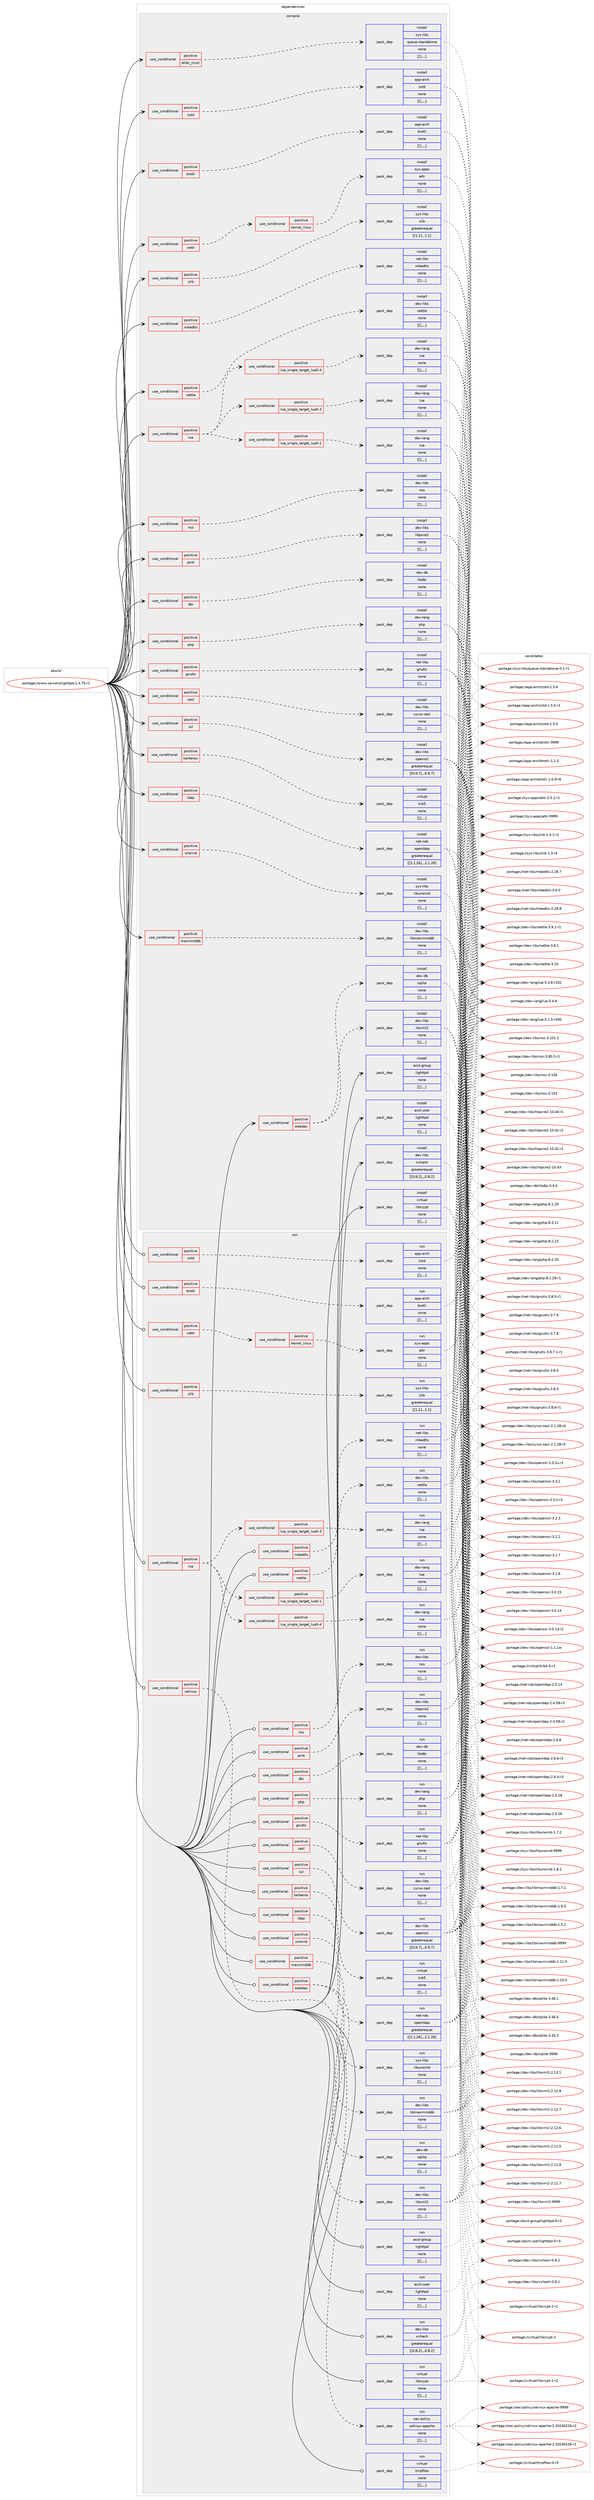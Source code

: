 digraph prolog {

# *************
# Graph options
# *************

newrank=true;
concentrate=true;
compound=true;
graph [rankdir=LR,fontname=Helvetica,fontsize=10,ranksep=1.5];#, ranksep=2.5, nodesep=0.2];
edge  [arrowhead=vee];
node  [fontname=Helvetica,fontsize=10];

# **********
# The ebuild
# **********

subgraph cluster_leftcol {
color=gray;
label=<<i>ebuild</i>>;
id [label="portage://www-servers/lighttpd-1.4.75-r1", color=red, width=4, href="../www-servers/lighttpd-1.4.75-r1.svg"];
}

# ****************
# The dependencies
# ****************

subgraph cluster_midcol {
color=gray;
label=<<i>dependencies</i>>;
subgraph cluster_compile {
fillcolor="#eeeeee";
style=filled;
label=<<i>compile</i>>;
subgraph cond10419 {
dependency28833 [label=<<TABLE BORDER="0" CELLBORDER="1" CELLSPACING="0" CELLPADDING="4"><TR><TD ROWSPAN="3" CELLPADDING="10">use_conditional</TD></TR><TR><TD>positive</TD></TR><TR><TD>brotli</TD></TR></TABLE>>, shape=none, color=red];
subgraph pack18195 {
dependency28834 [label=<<TABLE BORDER="0" CELLBORDER="1" CELLSPACING="0" CELLPADDING="4" WIDTH="220"><TR><TD ROWSPAN="6" CELLPADDING="30">pack_dep</TD></TR><TR><TD WIDTH="110">install</TD></TR><TR><TD>app-arch</TD></TR><TR><TD>brotli</TD></TR><TR><TD>none</TD></TR><TR><TD>[[],,,,]</TD></TR></TABLE>>, shape=none, color=blue];
}
dependency28833:e -> dependency28834:w [weight=20,style="dashed",arrowhead="vee"];
}
id:e -> dependency28833:w [weight=20,style="solid",arrowhead="vee"];
subgraph cond10420 {
dependency28835 [label=<<TABLE BORDER="0" CELLBORDER="1" CELLSPACING="0" CELLPADDING="4"><TR><TD ROWSPAN="3" CELLPADDING="10">use_conditional</TD></TR><TR><TD>positive</TD></TR><TR><TD>dbi</TD></TR></TABLE>>, shape=none, color=red];
subgraph pack18196 {
dependency28836 [label=<<TABLE BORDER="0" CELLBORDER="1" CELLSPACING="0" CELLPADDING="4" WIDTH="220"><TR><TD ROWSPAN="6" CELLPADDING="30">pack_dep</TD></TR><TR><TD WIDTH="110">install</TD></TR><TR><TD>dev-db</TD></TR><TR><TD>libdbi</TD></TR><TR><TD>none</TD></TR><TR><TD>[[],,,,]</TD></TR></TABLE>>, shape=none, color=blue];
}
dependency28835:e -> dependency28836:w [weight=20,style="dashed",arrowhead="vee"];
}
id:e -> dependency28835:w [weight=20,style="solid",arrowhead="vee"];
subgraph cond10421 {
dependency28837 [label=<<TABLE BORDER="0" CELLBORDER="1" CELLSPACING="0" CELLPADDING="4"><TR><TD ROWSPAN="3" CELLPADDING="10">use_conditional</TD></TR><TR><TD>positive</TD></TR><TR><TD>elibc_musl</TD></TR></TABLE>>, shape=none, color=red];
subgraph pack18197 {
dependency28838 [label=<<TABLE BORDER="0" CELLBORDER="1" CELLSPACING="0" CELLPADDING="4" WIDTH="220"><TR><TD ROWSPAN="6" CELLPADDING="30">pack_dep</TD></TR><TR><TD WIDTH="110">install</TD></TR><TR><TD>sys-libs</TD></TR><TR><TD>queue-standalone</TD></TR><TR><TD>none</TD></TR><TR><TD>[[],,,,]</TD></TR></TABLE>>, shape=none, color=blue];
}
dependency28837:e -> dependency28838:w [weight=20,style="dashed",arrowhead="vee"];
}
id:e -> dependency28837:w [weight=20,style="solid",arrowhead="vee"];
subgraph cond10422 {
dependency28839 [label=<<TABLE BORDER="0" CELLBORDER="1" CELLSPACING="0" CELLPADDING="4"><TR><TD ROWSPAN="3" CELLPADDING="10">use_conditional</TD></TR><TR><TD>positive</TD></TR><TR><TD>gnutls</TD></TR></TABLE>>, shape=none, color=red];
subgraph pack18198 {
dependency28840 [label=<<TABLE BORDER="0" CELLBORDER="1" CELLSPACING="0" CELLPADDING="4" WIDTH="220"><TR><TD ROWSPAN="6" CELLPADDING="30">pack_dep</TD></TR><TR><TD WIDTH="110">install</TD></TR><TR><TD>net-libs</TD></TR><TR><TD>gnutls</TD></TR><TR><TD>none</TD></TR><TR><TD>[[],,,,]</TD></TR></TABLE>>, shape=none, color=blue];
}
dependency28839:e -> dependency28840:w [weight=20,style="dashed",arrowhead="vee"];
}
id:e -> dependency28839:w [weight=20,style="solid",arrowhead="vee"];
subgraph cond10423 {
dependency28841 [label=<<TABLE BORDER="0" CELLBORDER="1" CELLSPACING="0" CELLPADDING="4"><TR><TD ROWSPAN="3" CELLPADDING="10">use_conditional</TD></TR><TR><TD>positive</TD></TR><TR><TD>kerberos</TD></TR></TABLE>>, shape=none, color=red];
subgraph pack18199 {
dependency28842 [label=<<TABLE BORDER="0" CELLBORDER="1" CELLSPACING="0" CELLPADDING="4" WIDTH="220"><TR><TD ROWSPAN="6" CELLPADDING="30">pack_dep</TD></TR><TR><TD WIDTH="110">install</TD></TR><TR><TD>virtual</TD></TR><TR><TD>krb5</TD></TR><TR><TD>none</TD></TR><TR><TD>[[],,,,]</TD></TR></TABLE>>, shape=none, color=blue];
}
dependency28841:e -> dependency28842:w [weight=20,style="dashed",arrowhead="vee"];
}
id:e -> dependency28841:w [weight=20,style="solid",arrowhead="vee"];
subgraph cond10424 {
dependency28843 [label=<<TABLE BORDER="0" CELLBORDER="1" CELLSPACING="0" CELLPADDING="4"><TR><TD ROWSPAN="3" CELLPADDING="10">use_conditional</TD></TR><TR><TD>positive</TD></TR><TR><TD>ldap</TD></TR></TABLE>>, shape=none, color=red];
subgraph pack18200 {
dependency28844 [label=<<TABLE BORDER="0" CELLBORDER="1" CELLSPACING="0" CELLPADDING="4" WIDTH="220"><TR><TD ROWSPAN="6" CELLPADDING="30">pack_dep</TD></TR><TR><TD WIDTH="110">install</TD></TR><TR><TD>net-nds</TD></TR><TR><TD>openldap</TD></TR><TR><TD>greaterequal</TD></TR><TR><TD>[[2,1,26],,,2.1.26]</TD></TR></TABLE>>, shape=none, color=blue];
}
dependency28843:e -> dependency28844:w [weight=20,style="dashed",arrowhead="vee"];
}
id:e -> dependency28843:w [weight=20,style="solid",arrowhead="vee"];
subgraph cond10425 {
dependency28845 [label=<<TABLE BORDER="0" CELLBORDER="1" CELLSPACING="0" CELLPADDING="4"><TR><TD ROWSPAN="3" CELLPADDING="10">use_conditional</TD></TR><TR><TD>positive</TD></TR><TR><TD>lua</TD></TR></TABLE>>, shape=none, color=red];
subgraph cond10426 {
dependency28846 [label=<<TABLE BORDER="0" CELLBORDER="1" CELLSPACING="0" CELLPADDING="4"><TR><TD ROWSPAN="3" CELLPADDING="10">use_conditional</TD></TR><TR><TD>positive</TD></TR><TR><TD>lua_single_target_lua5-1</TD></TR></TABLE>>, shape=none, color=red];
subgraph pack18201 {
dependency28847 [label=<<TABLE BORDER="0" CELLBORDER="1" CELLSPACING="0" CELLPADDING="4" WIDTH="220"><TR><TD ROWSPAN="6" CELLPADDING="30">pack_dep</TD></TR><TR><TD WIDTH="110">install</TD></TR><TR><TD>dev-lang</TD></TR><TR><TD>lua</TD></TR><TR><TD>none</TD></TR><TR><TD>[[],,,,]</TD></TR></TABLE>>, shape=none, color=blue];
}
dependency28846:e -> dependency28847:w [weight=20,style="dashed",arrowhead="vee"];
}
dependency28845:e -> dependency28846:w [weight=20,style="dashed",arrowhead="vee"];
subgraph cond10427 {
dependency28848 [label=<<TABLE BORDER="0" CELLBORDER="1" CELLSPACING="0" CELLPADDING="4"><TR><TD ROWSPAN="3" CELLPADDING="10">use_conditional</TD></TR><TR><TD>positive</TD></TR><TR><TD>lua_single_target_lua5-3</TD></TR></TABLE>>, shape=none, color=red];
subgraph pack18202 {
dependency28849 [label=<<TABLE BORDER="0" CELLBORDER="1" CELLSPACING="0" CELLPADDING="4" WIDTH="220"><TR><TD ROWSPAN="6" CELLPADDING="30">pack_dep</TD></TR><TR><TD WIDTH="110">install</TD></TR><TR><TD>dev-lang</TD></TR><TR><TD>lua</TD></TR><TR><TD>none</TD></TR><TR><TD>[[],,,,]</TD></TR></TABLE>>, shape=none, color=blue];
}
dependency28848:e -> dependency28849:w [weight=20,style="dashed",arrowhead="vee"];
}
dependency28845:e -> dependency28848:w [weight=20,style="dashed",arrowhead="vee"];
subgraph cond10428 {
dependency28850 [label=<<TABLE BORDER="0" CELLBORDER="1" CELLSPACING="0" CELLPADDING="4"><TR><TD ROWSPAN="3" CELLPADDING="10">use_conditional</TD></TR><TR><TD>positive</TD></TR><TR><TD>lua_single_target_lua5-4</TD></TR></TABLE>>, shape=none, color=red];
subgraph pack18203 {
dependency28851 [label=<<TABLE BORDER="0" CELLBORDER="1" CELLSPACING="0" CELLPADDING="4" WIDTH="220"><TR><TD ROWSPAN="6" CELLPADDING="30">pack_dep</TD></TR><TR><TD WIDTH="110">install</TD></TR><TR><TD>dev-lang</TD></TR><TR><TD>lua</TD></TR><TR><TD>none</TD></TR><TR><TD>[[],,,,]</TD></TR></TABLE>>, shape=none, color=blue];
}
dependency28850:e -> dependency28851:w [weight=20,style="dashed",arrowhead="vee"];
}
dependency28845:e -> dependency28850:w [weight=20,style="dashed",arrowhead="vee"];
}
id:e -> dependency28845:w [weight=20,style="solid",arrowhead="vee"];
subgraph cond10429 {
dependency28852 [label=<<TABLE BORDER="0" CELLBORDER="1" CELLSPACING="0" CELLPADDING="4"><TR><TD ROWSPAN="3" CELLPADDING="10">use_conditional</TD></TR><TR><TD>positive</TD></TR><TR><TD>maxminddb</TD></TR></TABLE>>, shape=none, color=red];
subgraph pack18204 {
dependency28853 [label=<<TABLE BORDER="0" CELLBORDER="1" CELLSPACING="0" CELLPADDING="4" WIDTH="220"><TR><TD ROWSPAN="6" CELLPADDING="30">pack_dep</TD></TR><TR><TD WIDTH="110">install</TD></TR><TR><TD>dev-libs</TD></TR><TR><TD>libmaxminddb</TD></TR><TR><TD>none</TD></TR><TR><TD>[[],,,,]</TD></TR></TABLE>>, shape=none, color=blue];
}
dependency28852:e -> dependency28853:w [weight=20,style="dashed",arrowhead="vee"];
}
id:e -> dependency28852:w [weight=20,style="solid",arrowhead="vee"];
subgraph cond10430 {
dependency28854 [label=<<TABLE BORDER="0" CELLBORDER="1" CELLSPACING="0" CELLPADDING="4"><TR><TD ROWSPAN="3" CELLPADDING="10">use_conditional</TD></TR><TR><TD>positive</TD></TR><TR><TD>mbedtls</TD></TR></TABLE>>, shape=none, color=red];
subgraph pack18205 {
dependency28855 [label=<<TABLE BORDER="0" CELLBORDER="1" CELLSPACING="0" CELLPADDING="4" WIDTH="220"><TR><TD ROWSPAN="6" CELLPADDING="30">pack_dep</TD></TR><TR><TD WIDTH="110">install</TD></TR><TR><TD>net-libs</TD></TR><TR><TD>mbedtls</TD></TR><TR><TD>none</TD></TR><TR><TD>[[],,,,]</TD></TR></TABLE>>, shape=none, color=blue];
}
dependency28854:e -> dependency28855:w [weight=20,style="dashed",arrowhead="vee"];
}
id:e -> dependency28854:w [weight=20,style="solid",arrowhead="vee"];
subgraph cond10431 {
dependency28856 [label=<<TABLE BORDER="0" CELLBORDER="1" CELLSPACING="0" CELLPADDING="4"><TR><TD ROWSPAN="3" CELLPADDING="10">use_conditional</TD></TR><TR><TD>positive</TD></TR><TR><TD>nettle</TD></TR></TABLE>>, shape=none, color=red];
subgraph pack18206 {
dependency28857 [label=<<TABLE BORDER="0" CELLBORDER="1" CELLSPACING="0" CELLPADDING="4" WIDTH="220"><TR><TD ROWSPAN="6" CELLPADDING="30">pack_dep</TD></TR><TR><TD WIDTH="110">install</TD></TR><TR><TD>dev-libs</TD></TR><TR><TD>nettle</TD></TR><TR><TD>none</TD></TR><TR><TD>[[],,,,]</TD></TR></TABLE>>, shape=none, color=blue];
}
dependency28856:e -> dependency28857:w [weight=20,style="dashed",arrowhead="vee"];
}
id:e -> dependency28856:w [weight=20,style="solid",arrowhead="vee"];
subgraph cond10432 {
dependency28858 [label=<<TABLE BORDER="0" CELLBORDER="1" CELLSPACING="0" CELLPADDING="4"><TR><TD ROWSPAN="3" CELLPADDING="10">use_conditional</TD></TR><TR><TD>positive</TD></TR><TR><TD>nss</TD></TR></TABLE>>, shape=none, color=red];
subgraph pack18207 {
dependency28859 [label=<<TABLE BORDER="0" CELLBORDER="1" CELLSPACING="0" CELLPADDING="4" WIDTH="220"><TR><TD ROWSPAN="6" CELLPADDING="30">pack_dep</TD></TR><TR><TD WIDTH="110">install</TD></TR><TR><TD>dev-libs</TD></TR><TR><TD>nss</TD></TR><TR><TD>none</TD></TR><TR><TD>[[],,,,]</TD></TR></TABLE>>, shape=none, color=blue];
}
dependency28858:e -> dependency28859:w [weight=20,style="dashed",arrowhead="vee"];
}
id:e -> dependency28858:w [weight=20,style="solid",arrowhead="vee"];
subgraph cond10433 {
dependency28860 [label=<<TABLE BORDER="0" CELLBORDER="1" CELLSPACING="0" CELLPADDING="4"><TR><TD ROWSPAN="3" CELLPADDING="10">use_conditional</TD></TR><TR><TD>positive</TD></TR><TR><TD>pcre</TD></TR></TABLE>>, shape=none, color=red];
subgraph pack18208 {
dependency28861 [label=<<TABLE BORDER="0" CELLBORDER="1" CELLSPACING="0" CELLPADDING="4" WIDTH="220"><TR><TD ROWSPAN="6" CELLPADDING="30">pack_dep</TD></TR><TR><TD WIDTH="110">install</TD></TR><TR><TD>dev-libs</TD></TR><TR><TD>libpcre2</TD></TR><TR><TD>none</TD></TR><TR><TD>[[],,,,]</TD></TR></TABLE>>, shape=none, color=blue];
}
dependency28860:e -> dependency28861:w [weight=20,style="dashed",arrowhead="vee"];
}
id:e -> dependency28860:w [weight=20,style="solid",arrowhead="vee"];
subgraph cond10434 {
dependency28862 [label=<<TABLE BORDER="0" CELLBORDER="1" CELLSPACING="0" CELLPADDING="4"><TR><TD ROWSPAN="3" CELLPADDING="10">use_conditional</TD></TR><TR><TD>positive</TD></TR><TR><TD>php</TD></TR></TABLE>>, shape=none, color=red];
subgraph pack18209 {
dependency28863 [label=<<TABLE BORDER="0" CELLBORDER="1" CELLSPACING="0" CELLPADDING="4" WIDTH="220"><TR><TD ROWSPAN="6" CELLPADDING="30">pack_dep</TD></TR><TR><TD WIDTH="110">install</TD></TR><TR><TD>dev-lang</TD></TR><TR><TD>php</TD></TR><TR><TD>none</TD></TR><TR><TD>[[],,,,]</TD></TR></TABLE>>, shape=none, color=blue];
}
dependency28862:e -> dependency28863:w [weight=20,style="dashed",arrowhead="vee"];
}
id:e -> dependency28862:w [weight=20,style="solid",arrowhead="vee"];
subgraph cond10435 {
dependency28864 [label=<<TABLE BORDER="0" CELLBORDER="1" CELLSPACING="0" CELLPADDING="4"><TR><TD ROWSPAN="3" CELLPADDING="10">use_conditional</TD></TR><TR><TD>positive</TD></TR><TR><TD>sasl</TD></TR></TABLE>>, shape=none, color=red];
subgraph pack18210 {
dependency28865 [label=<<TABLE BORDER="0" CELLBORDER="1" CELLSPACING="0" CELLPADDING="4" WIDTH="220"><TR><TD ROWSPAN="6" CELLPADDING="30">pack_dep</TD></TR><TR><TD WIDTH="110">install</TD></TR><TR><TD>dev-libs</TD></TR><TR><TD>cyrus-sasl</TD></TR><TR><TD>none</TD></TR><TR><TD>[[],,,,]</TD></TR></TABLE>>, shape=none, color=blue];
}
dependency28864:e -> dependency28865:w [weight=20,style="dashed",arrowhead="vee"];
}
id:e -> dependency28864:w [weight=20,style="solid",arrowhead="vee"];
subgraph cond10436 {
dependency28866 [label=<<TABLE BORDER="0" CELLBORDER="1" CELLSPACING="0" CELLPADDING="4"><TR><TD ROWSPAN="3" CELLPADDING="10">use_conditional</TD></TR><TR><TD>positive</TD></TR><TR><TD>ssl</TD></TR></TABLE>>, shape=none, color=red];
subgraph pack18211 {
dependency28867 [label=<<TABLE BORDER="0" CELLBORDER="1" CELLSPACING="0" CELLPADDING="4" WIDTH="220"><TR><TD ROWSPAN="6" CELLPADDING="30">pack_dep</TD></TR><TR><TD WIDTH="110">install</TD></TR><TR><TD>dev-libs</TD></TR><TR><TD>openssl</TD></TR><TR><TD>greaterequal</TD></TR><TR><TD>[[0,9,7],,,0.9.7]</TD></TR></TABLE>>, shape=none, color=blue];
}
dependency28866:e -> dependency28867:w [weight=20,style="dashed",arrowhead="vee"];
}
id:e -> dependency28866:w [weight=20,style="solid",arrowhead="vee"];
subgraph cond10437 {
dependency28868 [label=<<TABLE BORDER="0" CELLBORDER="1" CELLSPACING="0" CELLPADDING="4"><TR><TD ROWSPAN="3" CELLPADDING="10">use_conditional</TD></TR><TR><TD>positive</TD></TR><TR><TD>unwind</TD></TR></TABLE>>, shape=none, color=red];
subgraph pack18212 {
dependency28869 [label=<<TABLE BORDER="0" CELLBORDER="1" CELLSPACING="0" CELLPADDING="4" WIDTH="220"><TR><TD ROWSPAN="6" CELLPADDING="30">pack_dep</TD></TR><TR><TD WIDTH="110">install</TD></TR><TR><TD>sys-libs</TD></TR><TR><TD>libunwind</TD></TR><TR><TD>none</TD></TR><TR><TD>[[],,,,]</TD></TR></TABLE>>, shape=none, color=blue];
}
dependency28868:e -> dependency28869:w [weight=20,style="dashed",arrowhead="vee"];
}
id:e -> dependency28868:w [weight=20,style="solid",arrowhead="vee"];
subgraph cond10438 {
dependency28870 [label=<<TABLE BORDER="0" CELLBORDER="1" CELLSPACING="0" CELLPADDING="4"><TR><TD ROWSPAN="3" CELLPADDING="10">use_conditional</TD></TR><TR><TD>positive</TD></TR><TR><TD>webdav</TD></TR></TABLE>>, shape=none, color=red];
subgraph pack18213 {
dependency28871 [label=<<TABLE BORDER="0" CELLBORDER="1" CELLSPACING="0" CELLPADDING="4" WIDTH="220"><TR><TD ROWSPAN="6" CELLPADDING="30">pack_dep</TD></TR><TR><TD WIDTH="110">install</TD></TR><TR><TD>dev-libs</TD></TR><TR><TD>libxml2</TD></TR><TR><TD>none</TD></TR><TR><TD>[[],,,,]</TD></TR></TABLE>>, shape=none, color=blue];
}
dependency28870:e -> dependency28871:w [weight=20,style="dashed",arrowhead="vee"];
subgraph pack18214 {
dependency28872 [label=<<TABLE BORDER="0" CELLBORDER="1" CELLSPACING="0" CELLPADDING="4" WIDTH="220"><TR><TD ROWSPAN="6" CELLPADDING="30">pack_dep</TD></TR><TR><TD WIDTH="110">install</TD></TR><TR><TD>dev-db</TD></TR><TR><TD>sqlite</TD></TR><TR><TD>none</TD></TR><TR><TD>[[],,,,]</TD></TR></TABLE>>, shape=none, color=blue];
}
dependency28870:e -> dependency28872:w [weight=20,style="dashed",arrowhead="vee"];
}
id:e -> dependency28870:w [weight=20,style="solid",arrowhead="vee"];
subgraph cond10439 {
dependency28873 [label=<<TABLE BORDER="0" CELLBORDER="1" CELLSPACING="0" CELLPADDING="4"><TR><TD ROWSPAN="3" CELLPADDING="10">use_conditional</TD></TR><TR><TD>positive</TD></TR><TR><TD>xattr</TD></TR></TABLE>>, shape=none, color=red];
subgraph cond10440 {
dependency28874 [label=<<TABLE BORDER="0" CELLBORDER="1" CELLSPACING="0" CELLPADDING="4"><TR><TD ROWSPAN="3" CELLPADDING="10">use_conditional</TD></TR><TR><TD>positive</TD></TR><TR><TD>kernel_linux</TD></TR></TABLE>>, shape=none, color=red];
subgraph pack18215 {
dependency28875 [label=<<TABLE BORDER="0" CELLBORDER="1" CELLSPACING="0" CELLPADDING="4" WIDTH="220"><TR><TD ROWSPAN="6" CELLPADDING="30">pack_dep</TD></TR><TR><TD WIDTH="110">install</TD></TR><TR><TD>sys-apps</TD></TR><TR><TD>attr</TD></TR><TR><TD>none</TD></TR><TR><TD>[[],,,,]</TD></TR></TABLE>>, shape=none, color=blue];
}
dependency28874:e -> dependency28875:w [weight=20,style="dashed",arrowhead="vee"];
}
dependency28873:e -> dependency28874:w [weight=20,style="dashed",arrowhead="vee"];
}
id:e -> dependency28873:w [weight=20,style="solid",arrowhead="vee"];
subgraph cond10441 {
dependency28876 [label=<<TABLE BORDER="0" CELLBORDER="1" CELLSPACING="0" CELLPADDING="4"><TR><TD ROWSPAN="3" CELLPADDING="10">use_conditional</TD></TR><TR><TD>positive</TD></TR><TR><TD>zlib</TD></TR></TABLE>>, shape=none, color=red];
subgraph pack18216 {
dependency28877 [label=<<TABLE BORDER="0" CELLBORDER="1" CELLSPACING="0" CELLPADDING="4" WIDTH="220"><TR><TD ROWSPAN="6" CELLPADDING="30">pack_dep</TD></TR><TR><TD WIDTH="110">install</TD></TR><TR><TD>sys-libs</TD></TR><TR><TD>zlib</TD></TR><TR><TD>greaterequal</TD></TR><TR><TD>[[1,1],,,1.1]</TD></TR></TABLE>>, shape=none, color=blue];
}
dependency28876:e -> dependency28877:w [weight=20,style="dashed",arrowhead="vee"];
}
id:e -> dependency28876:w [weight=20,style="solid",arrowhead="vee"];
subgraph cond10442 {
dependency28878 [label=<<TABLE BORDER="0" CELLBORDER="1" CELLSPACING="0" CELLPADDING="4"><TR><TD ROWSPAN="3" CELLPADDING="10">use_conditional</TD></TR><TR><TD>positive</TD></TR><TR><TD>zstd</TD></TR></TABLE>>, shape=none, color=red];
subgraph pack18217 {
dependency28879 [label=<<TABLE BORDER="0" CELLBORDER="1" CELLSPACING="0" CELLPADDING="4" WIDTH="220"><TR><TD ROWSPAN="6" CELLPADDING="30">pack_dep</TD></TR><TR><TD WIDTH="110">install</TD></TR><TR><TD>app-arch</TD></TR><TR><TD>zstd</TD></TR><TR><TD>none</TD></TR><TR><TD>[[],,,,]</TD></TR></TABLE>>, shape=none, color=blue];
}
dependency28878:e -> dependency28879:w [weight=20,style="dashed",arrowhead="vee"];
}
id:e -> dependency28878:w [weight=20,style="solid",arrowhead="vee"];
subgraph pack18218 {
dependency28880 [label=<<TABLE BORDER="0" CELLBORDER="1" CELLSPACING="0" CELLPADDING="4" WIDTH="220"><TR><TD ROWSPAN="6" CELLPADDING="30">pack_dep</TD></TR><TR><TD WIDTH="110">install</TD></TR><TR><TD>acct-group</TD></TR><TR><TD>lighttpd</TD></TR><TR><TD>none</TD></TR><TR><TD>[[],,,,]</TD></TR></TABLE>>, shape=none, color=blue];
}
id:e -> dependency28880:w [weight=20,style="solid",arrowhead="vee"];
subgraph pack18219 {
dependency28881 [label=<<TABLE BORDER="0" CELLBORDER="1" CELLSPACING="0" CELLPADDING="4" WIDTH="220"><TR><TD ROWSPAN="6" CELLPADDING="30">pack_dep</TD></TR><TR><TD WIDTH="110">install</TD></TR><TR><TD>acct-user</TD></TR><TR><TD>lighttpd</TD></TR><TR><TD>none</TD></TR><TR><TD>[[],,,,]</TD></TR></TABLE>>, shape=none, color=blue];
}
id:e -> dependency28881:w [weight=20,style="solid",arrowhead="vee"];
subgraph pack18220 {
dependency28882 [label=<<TABLE BORDER="0" CELLBORDER="1" CELLSPACING="0" CELLPADDING="4" WIDTH="220"><TR><TD ROWSPAN="6" CELLPADDING="30">pack_dep</TD></TR><TR><TD WIDTH="110">install</TD></TR><TR><TD>dev-libs</TD></TR><TR><TD>xxhash</TD></TR><TR><TD>greaterequal</TD></TR><TR><TD>[[0,8,2],,,0.8.2]</TD></TR></TABLE>>, shape=none, color=blue];
}
id:e -> dependency28882:w [weight=20,style="solid",arrowhead="vee"];
subgraph pack18221 {
dependency28883 [label=<<TABLE BORDER="0" CELLBORDER="1" CELLSPACING="0" CELLPADDING="4" WIDTH="220"><TR><TD ROWSPAN="6" CELLPADDING="30">pack_dep</TD></TR><TR><TD WIDTH="110">install</TD></TR><TR><TD>virtual</TD></TR><TR><TD>libcrypt</TD></TR><TR><TD>none</TD></TR><TR><TD>[[],,,,]</TD></TR></TABLE>>, shape=none, color=blue];
}
id:e -> dependency28883:w [weight=20,style="solid",arrowhead="vee"];
}
subgraph cluster_compileandrun {
fillcolor="#eeeeee";
style=filled;
label=<<i>compile and run</i>>;
}
subgraph cluster_run {
fillcolor="#eeeeee";
style=filled;
label=<<i>run</i>>;
subgraph cond10443 {
dependency28884 [label=<<TABLE BORDER="0" CELLBORDER="1" CELLSPACING="0" CELLPADDING="4"><TR><TD ROWSPAN="3" CELLPADDING="10">use_conditional</TD></TR><TR><TD>positive</TD></TR><TR><TD>brotli</TD></TR></TABLE>>, shape=none, color=red];
subgraph pack18222 {
dependency28885 [label=<<TABLE BORDER="0" CELLBORDER="1" CELLSPACING="0" CELLPADDING="4" WIDTH="220"><TR><TD ROWSPAN="6" CELLPADDING="30">pack_dep</TD></TR><TR><TD WIDTH="110">run</TD></TR><TR><TD>app-arch</TD></TR><TR><TD>brotli</TD></TR><TR><TD>none</TD></TR><TR><TD>[[],,,,]</TD></TR></TABLE>>, shape=none, color=blue];
}
dependency28884:e -> dependency28885:w [weight=20,style="dashed",arrowhead="vee"];
}
id:e -> dependency28884:w [weight=20,style="solid",arrowhead="odot"];
subgraph cond10444 {
dependency28886 [label=<<TABLE BORDER="0" CELLBORDER="1" CELLSPACING="0" CELLPADDING="4"><TR><TD ROWSPAN="3" CELLPADDING="10">use_conditional</TD></TR><TR><TD>positive</TD></TR><TR><TD>dbi</TD></TR></TABLE>>, shape=none, color=red];
subgraph pack18223 {
dependency28887 [label=<<TABLE BORDER="0" CELLBORDER="1" CELLSPACING="0" CELLPADDING="4" WIDTH="220"><TR><TD ROWSPAN="6" CELLPADDING="30">pack_dep</TD></TR><TR><TD WIDTH="110">run</TD></TR><TR><TD>dev-db</TD></TR><TR><TD>libdbi</TD></TR><TR><TD>none</TD></TR><TR><TD>[[],,,,]</TD></TR></TABLE>>, shape=none, color=blue];
}
dependency28886:e -> dependency28887:w [weight=20,style="dashed",arrowhead="vee"];
}
id:e -> dependency28886:w [weight=20,style="solid",arrowhead="odot"];
subgraph cond10445 {
dependency28888 [label=<<TABLE BORDER="0" CELLBORDER="1" CELLSPACING="0" CELLPADDING="4"><TR><TD ROWSPAN="3" CELLPADDING="10">use_conditional</TD></TR><TR><TD>positive</TD></TR><TR><TD>gnutls</TD></TR></TABLE>>, shape=none, color=red];
subgraph pack18224 {
dependency28889 [label=<<TABLE BORDER="0" CELLBORDER="1" CELLSPACING="0" CELLPADDING="4" WIDTH="220"><TR><TD ROWSPAN="6" CELLPADDING="30">pack_dep</TD></TR><TR><TD WIDTH="110">run</TD></TR><TR><TD>net-libs</TD></TR><TR><TD>gnutls</TD></TR><TR><TD>none</TD></TR><TR><TD>[[],,,,]</TD></TR></TABLE>>, shape=none, color=blue];
}
dependency28888:e -> dependency28889:w [weight=20,style="dashed",arrowhead="vee"];
}
id:e -> dependency28888:w [weight=20,style="solid",arrowhead="odot"];
subgraph cond10446 {
dependency28890 [label=<<TABLE BORDER="0" CELLBORDER="1" CELLSPACING="0" CELLPADDING="4"><TR><TD ROWSPAN="3" CELLPADDING="10">use_conditional</TD></TR><TR><TD>positive</TD></TR><TR><TD>kerberos</TD></TR></TABLE>>, shape=none, color=red];
subgraph pack18225 {
dependency28891 [label=<<TABLE BORDER="0" CELLBORDER="1" CELLSPACING="0" CELLPADDING="4" WIDTH="220"><TR><TD ROWSPAN="6" CELLPADDING="30">pack_dep</TD></TR><TR><TD WIDTH="110">run</TD></TR><TR><TD>virtual</TD></TR><TR><TD>krb5</TD></TR><TR><TD>none</TD></TR><TR><TD>[[],,,,]</TD></TR></TABLE>>, shape=none, color=blue];
}
dependency28890:e -> dependency28891:w [weight=20,style="dashed",arrowhead="vee"];
}
id:e -> dependency28890:w [weight=20,style="solid",arrowhead="odot"];
subgraph cond10447 {
dependency28892 [label=<<TABLE BORDER="0" CELLBORDER="1" CELLSPACING="0" CELLPADDING="4"><TR><TD ROWSPAN="3" CELLPADDING="10">use_conditional</TD></TR><TR><TD>positive</TD></TR><TR><TD>ldap</TD></TR></TABLE>>, shape=none, color=red];
subgraph pack18226 {
dependency28893 [label=<<TABLE BORDER="0" CELLBORDER="1" CELLSPACING="0" CELLPADDING="4" WIDTH="220"><TR><TD ROWSPAN="6" CELLPADDING="30">pack_dep</TD></TR><TR><TD WIDTH="110">run</TD></TR><TR><TD>net-nds</TD></TR><TR><TD>openldap</TD></TR><TR><TD>greaterequal</TD></TR><TR><TD>[[2,1,26],,,2.1.26]</TD></TR></TABLE>>, shape=none, color=blue];
}
dependency28892:e -> dependency28893:w [weight=20,style="dashed",arrowhead="vee"];
}
id:e -> dependency28892:w [weight=20,style="solid",arrowhead="odot"];
subgraph cond10448 {
dependency28894 [label=<<TABLE BORDER="0" CELLBORDER="1" CELLSPACING="0" CELLPADDING="4"><TR><TD ROWSPAN="3" CELLPADDING="10">use_conditional</TD></TR><TR><TD>positive</TD></TR><TR><TD>lua</TD></TR></TABLE>>, shape=none, color=red];
subgraph cond10449 {
dependency28895 [label=<<TABLE BORDER="0" CELLBORDER="1" CELLSPACING="0" CELLPADDING="4"><TR><TD ROWSPAN="3" CELLPADDING="10">use_conditional</TD></TR><TR><TD>positive</TD></TR><TR><TD>lua_single_target_lua5-1</TD></TR></TABLE>>, shape=none, color=red];
subgraph pack18227 {
dependency28896 [label=<<TABLE BORDER="0" CELLBORDER="1" CELLSPACING="0" CELLPADDING="4" WIDTH="220"><TR><TD ROWSPAN="6" CELLPADDING="30">pack_dep</TD></TR><TR><TD WIDTH="110">run</TD></TR><TR><TD>dev-lang</TD></TR><TR><TD>lua</TD></TR><TR><TD>none</TD></TR><TR><TD>[[],,,,]</TD></TR></TABLE>>, shape=none, color=blue];
}
dependency28895:e -> dependency28896:w [weight=20,style="dashed",arrowhead="vee"];
}
dependency28894:e -> dependency28895:w [weight=20,style="dashed",arrowhead="vee"];
subgraph cond10450 {
dependency28897 [label=<<TABLE BORDER="0" CELLBORDER="1" CELLSPACING="0" CELLPADDING="4"><TR><TD ROWSPAN="3" CELLPADDING="10">use_conditional</TD></TR><TR><TD>positive</TD></TR><TR><TD>lua_single_target_lua5-3</TD></TR></TABLE>>, shape=none, color=red];
subgraph pack18228 {
dependency28898 [label=<<TABLE BORDER="0" CELLBORDER="1" CELLSPACING="0" CELLPADDING="4" WIDTH="220"><TR><TD ROWSPAN="6" CELLPADDING="30">pack_dep</TD></TR><TR><TD WIDTH="110">run</TD></TR><TR><TD>dev-lang</TD></TR><TR><TD>lua</TD></TR><TR><TD>none</TD></TR><TR><TD>[[],,,,]</TD></TR></TABLE>>, shape=none, color=blue];
}
dependency28897:e -> dependency28898:w [weight=20,style="dashed",arrowhead="vee"];
}
dependency28894:e -> dependency28897:w [weight=20,style="dashed",arrowhead="vee"];
subgraph cond10451 {
dependency28899 [label=<<TABLE BORDER="0" CELLBORDER="1" CELLSPACING="0" CELLPADDING="4"><TR><TD ROWSPAN="3" CELLPADDING="10">use_conditional</TD></TR><TR><TD>positive</TD></TR><TR><TD>lua_single_target_lua5-4</TD></TR></TABLE>>, shape=none, color=red];
subgraph pack18229 {
dependency28900 [label=<<TABLE BORDER="0" CELLBORDER="1" CELLSPACING="0" CELLPADDING="4" WIDTH="220"><TR><TD ROWSPAN="6" CELLPADDING="30">pack_dep</TD></TR><TR><TD WIDTH="110">run</TD></TR><TR><TD>dev-lang</TD></TR><TR><TD>lua</TD></TR><TR><TD>none</TD></TR><TR><TD>[[],,,,]</TD></TR></TABLE>>, shape=none, color=blue];
}
dependency28899:e -> dependency28900:w [weight=20,style="dashed",arrowhead="vee"];
}
dependency28894:e -> dependency28899:w [weight=20,style="dashed",arrowhead="vee"];
}
id:e -> dependency28894:w [weight=20,style="solid",arrowhead="odot"];
subgraph cond10452 {
dependency28901 [label=<<TABLE BORDER="0" CELLBORDER="1" CELLSPACING="0" CELLPADDING="4"><TR><TD ROWSPAN="3" CELLPADDING="10">use_conditional</TD></TR><TR><TD>positive</TD></TR><TR><TD>maxminddb</TD></TR></TABLE>>, shape=none, color=red];
subgraph pack18230 {
dependency28902 [label=<<TABLE BORDER="0" CELLBORDER="1" CELLSPACING="0" CELLPADDING="4" WIDTH="220"><TR><TD ROWSPAN="6" CELLPADDING="30">pack_dep</TD></TR><TR><TD WIDTH="110">run</TD></TR><TR><TD>dev-libs</TD></TR><TR><TD>libmaxminddb</TD></TR><TR><TD>none</TD></TR><TR><TD>[[],,,,]</TD></TR></TABLE>>, shape=none, color=blue];
}
dependency28901:e -> dependency28902:w [weight=20,style="dashed",arrowhead="vee"];
}
id:e -> dependency28901:w [weight=20,style="solid",arrowhead="odot"];
subgraph cond10453 {
dependency28903 [label=<<TABLE BORDER="0" CELLBORDER="1" CELLSPACING="0" CELLPADDING="4"><TR><TD ROWSPAN="3" CELLPADDING="10">use_conditional</TD></TR><TR><TD>positive</TD></TR><TR><TD>mbedtls</TD></TR></TABLE>>, shape=none, color=red];
subgraph pack18231 {
dependency28904 [label=<<TABLE BORDER="0" CELLBORDER="1" CELLSPACING="0" CELLPADDING="4" WIDTH="220"><TR><TD ROWSPAN="6" CELLPADDING="30">pack_dep</TD></TR><TR><TD WIDTH="110">run</TD></TR><TR><TD>net-libs</TD></TR><TR><TD>mbedtls</TD></TR><TR><TD>none</TD></TR><TR><TD>[[],,,,]</TD></TR></TABLE>>, shape=none, color=blue];
}
dependency28903:e -> dependency28904:w [weight=20,style="dashed",arrowhead="vee"];
}
id:e -> dependency28903:w [weight=20,style="solid",arrowhead="odot"];
subgraph cond10454 {
dependency28905 [label=<<TABLE BORDER="0" CELLBORDER="1" CELLSPACING="0" CELLPADDING="4"><TR><TD ROWSPAN="3" CELLPADDING="10">use_conditional</TD></TR><TR><TD>positive</TD></TR><TR><TD>nettle</TD></TR></TABLE>>, shape=none, color=red];
subgraph pack18232 {
dependency28906 [label=<<TABLE BORDER="0" CELLBORDER="1" CELLSPACING="0" CELLPADDING="4" WIDTH="220"><TR><TD ROWSPAN="6" CELLPADDING="30">pack_dep</TD></TR><TR><TD WIDTH="110">run</TD></TR><TR><TD>dev-libs</TD></TR><TR><TD>nettle</TD></TR><TR><TD>none</TD></TR><TR><TD>[[],,,,]</TD></TR></TABLE>>, shape=none, color=blue];
}
dependency28905:e -> dependency28906:w [weight=20,style="dashed",arrowhead="vee"];
}
id:e -> dependency28905:w [weight=20,style="solid",arrowhead="odot"];
subgraph cond10455 {
dependency28907 [label=<<TABLE BORDER="0" CELLBORDER="1" CELLSPACING="0" CELLPADDING="4"><TR><TD ROWSPAN="3" CELLPADDING="10">use_conditional</TD></TR><TR><TD>positive</TD></TR><TR><TD>nss</TD></TR></TABLE>>, shape=none, color=red];
subgraph pack18233 {
dependency28908 [label=<<TABLE BORDER="0" CELLBORDER="1" CELLSPACING="0" CELLPADDING="4" WIDTH="220"><TR><TD ROWSPAN="6" CELLPADDING="30">pack_dep</TD></TR><TR><TD WIDTH="110">run</TD></TR><TR><TD>dev-libs</TD></TR><TR><TD>nss</TD></TR><TR><TD>none</TD></TR><TR><TD>[[],,,,]</TD></TR></TABLE>>, shape=none, color=blue];
}
dependency28907:e -> dependency28908:w [weight=20,style="dashed",arrowhead="vee"];
}
id:e -> dependency28907:w [weight=20,style="solid",arrowhead="odot"];
subgraph cond10456 {
dependency28909 [label=<<TABLE BORDER="0" CELLBORDER="1" CELLSPACING="0" CELLPADDING="4"><TR><TD ROWSPAN="3" CELLPADDING="10">use_conditional</TD></TR><TR><TD>positive</TD></TR><TR><TD>pcre</TD></TR></TABLE>>, shape=none, color=red];
subgraph pack18234 {
dependency28910 [label=<<TABLE BORDER="0" CELLBORDER="1" CELLSPACING="0" CELLPADDING="4" WIDTH="220"><TR><TD ROWSPAN="6" CELLPADDING="30">pack_dep</TD></TR><TR><TD WIDTH="110">run</TD></TR><TR><TD>dev-libs</TD></TR><TR><TD>libpcre2</TD></TR><TR><TD>none</TD></TR><TR><TD>[[],,,,]</TD></TR></TABLE>>, shape=none, color=blue];
}
dependency28909:e -> dependency28910:w [weight=20,style="dashed",arrowhead="vee"];
}
id:e -> dependency28909:w [weight=20,style="solid",arrowhead="odot"];
subgraph cond10457 {
dependency28911 [label=<<TABLE BORDER="0" CELLBORDER="1" CELLSPACING="0" CELLPADDING="4"><TR><TD ROWSPAN="3" CELLPADDING="10">use_conditional</TD></TR><TR><TD>positive</TD></TR><TR><TD>php</TD></TR></TABLE>>, shape=none, color=red];
subgraph pack18235 {
dependency28912 [label=<<TABLE BORDER="0" CELLBORDER="1" CELLSPACING="0" CELLPADDING="4" WIDTH="220"><TR><TD ROWSPAN="6" CELLPADDING="30">pack_dep</TD></TR><TR><TD WIDTH="110">run</TD></TR><TR><TD>dev-lang</TD></TR><TR><TD>php</TD></TR><TR><TD>none</TD></TR><TR><TD>[[],,,,]</TD></TR></TABLE>>, shape=none, color=blue];
}
dependency28911:e -> dependency28912:w [weight=20,style="dashed",arrowhead="vee"];
}
id:e -> dependency28911:w [weight=20,style="solid",arrowhead="odot"];
subgraph cond10458 {
dependency28913 [label=<<TABLE BORDER="0" CELLBORDER="1" CELLSPACING="0" CELLPADDING="4"><TR><TD ROWSPAN="3" CELLPADDING="10">use_conditional</TD></TR><TR><TD>positive</TD></TR><TR><TD>sasl</TD></TR></TABLE>>, shape=none, color=red];
subgraph pack18236 {
dependency28914 [label=<<TABLE BORDER="0" CELLBORDER="1" CELLSPACING="0" CELLPADDING="4" WIDTH="220"><TR><TD ROWSPAN="6" CELLPADDING="30">pack_dep</TD></TR><TR><TD WIDTH="110">run</TD></TR><TR><TD>dev-libs</TD></TR><TR><TD>cyrus-sasl</TD></TR><TR><TD>none</TD></TR><TR><TD>[[],,,,]</TD></TR></TABLE>>, shape=none, color=blue];
}
dependency28913:e -> dependency28914:w [weight=20,style="dashed",arrowhead="vee"];
}
id:e -> dependency28913:w [weight=20,style="solid",arrowhead="odot"];
subgraph cond10459 {
dependency28915 [label=<<TABLE BORDER="0" CELLBORDER="1" CELLSPACING="0" CELLPADDING="4"><TR><TD ROWSPAN="3" CELLPADDING="10">use_conditional</TD></TR><TR><TD>positive</TD></TR><TR><TD>selinux</TD></TR></TABLE>>, shape=none, color=red];
subgraph pack18237 {
dependency28916 [label=<<TABLE BORDER="0" CELLBORDER="1" CELLSPACING="0" CELLPADDING="4" WIDTH="220"><TR><TD ROWSPAN="6" CELLPADDING="30">pack_dep</TD></TR><TR><TD WIDTH="110">run</TD></TR><TR><TD>sec-policy</TD></TR><TR><TD>selinux-apache</TD></TR><TR><TD>none</TD></TR><TR><TD>[[],,,,]</TD></TR></TABLE>>, shape=none, color=blue];
}
dependency28915:e -> dependency28916:w [weight=20,style="dashed",arrowhead="vee"];
}
id:e -> dependency28915:w [weight=20,style="solid",arrowhead="odot"];
subgraph cond10460 {
dependency28917 [label=<<TABLE BORDER="0" CELLBORDER="1" CELLSPACING="0" CELLPADDING="4"><TR><TD ROWSPAN="3" CELLPADDING="10">use_conditional</TD></TR><TR><TD>positive</TD></TR><TR><TD>ssl</TD></TR></TABLE>>, shape=none, color=red];
subgraph pack18238 {
dependency28918 [label=<<TABLE BORDER="0" CELLBORDER="1" CELLSPACING="0" CELLPADDING="4" WIDTH="220"><TR><TD ROWSPAN="6" CELLPADDING="30">pack_dep</TD></TR><TR><TD WIDTH="110">run</TD></TR><TR><TD>dev-libs</TD></TR><TR><TD>openssl</TD></TR><TR><TD>greaterequal</TD></TR><TR><TD>[[0,9,7],,,0.9.7]</TD></TR></TABLE>>, shape=none, color=blue];
}
dependency28917:e -> dependency28918:w [weight=20,style="dashed",arrowhead="vee"];
}
id:e -> dependency28917:w [weight=20,style="solid",arrowhead="odot"];
subgraph cond10461 {
dependency28919 [label=<<TABLE BORDER="0" CELLBORDER="1" CELLSPACING="0" CELLPADDING="4"><TR><TD ROWSPAN="3" CELLPADDING="10">use_conditional</TD></TR><TR><TD>positive</TD></TR><TR><TD>unwind</TD></TR></TABLE>>, shape=none, color=red];
subgraph pack18239 {
dependency28920 [label=<<TABLE BORDER="0" CELLBORDER="1" CELLSPACING="0" CELLPADDING="4" WIDTH="220"><TR><TD ROWSPAN="6" CELLPADDING="30">pack_dep</TD></TR><TR><TD WIDTH="110">run</TD></TR><TR><TD>sys-libs</TD></TR><TR><TD>libunwind</TD></TR><TR><TD>none</TD></TR><TR><TD>[[],,,,]</TD></TR></TABLE>>, shape=none, color=blue];
}
dependency28919:e -> dependency28920:w [weight=20,style="dashed",arrowhead="vee"];
}
id:e -> dependency28919:w [weight=20,style="solid",arrowhead="odot"];
subgraph cond10462 {
dependency28921 [label=<<TABLE BORDER="0" CELLBORDER="1" CELLSPACING="0" CELLPADDING="4"><TR><TD ROWSPAN="3" CELLPADDING="10">use_conditional</TD></TR><TR><TD>positive</TD></TR><TR><TD>webdav</TD></TR></TABLE>>, shape=none, color=red];
subgraph pack18240 {
dependency28922 [label=<<TABLE BORDER="0" CELLBORDER="1" CELLSPACING="0" CELLPADDING="4" WIDTH="220"><TR><TD ROWSPAN="6" CELLPADDING="30">pack_dep</TD></TR><TR><TD WIDTH="110">run</TD></TR><TR><TD>dev-libs</TD></TR><TR><TD>libxml2</TD></TR><TR><TD>none</TD></TR><TR><TD>[[],,,,]</TD></TR></TABLE>>, shape=none, color=blue];
}
dependency28921:e -> dependency28922:w [weight=20,style="dashed",arrowhead="vee"];
subgraph pack18241 {
dependency28923 [label=<<TABLE BORDER="0" CELLBORDER="1" CELLSPACING="0" CELLPADDING="4" WIDTH="220"><TR><TD ROWSPAN="6" CELLPADDING="30">pack_dep</TD></TR><TR><TD WIDTH="110">run</TD></TR><TR><TD>dev-db</TD></TR><TR><TD>sqlite</TD></TR><TR><TD>none</TD></TR><TR><TD>[[],,,,]</TD></TR></TABLE>>, shape=none, color=blue];
}
dependency28921:e -> dependency28923:w [weight=20,style="dashed",arrowhead="vee"];
}
id:e -> dependency28921:w [weight=20,style="solid",arrowhead="odot"];
subgraph cond10463 {
dependency28924 [label=<<TABLE BORDER="0" CELLBORDER="1" CELLSPACING="0" CELLPADDING="4"><TR><TD ROWSPAN="3" CELLPADDING="10">use_conditional</TD></TR><TR><TD>positive</TD></TR><TR><TD>xattr</TD></TR></TABLE>>, shape=none, color=red];
subgraph cond10464 {
dependency28925 [label=<<TABLE BORDER="0" CELLBORDER="1" CELLSPACING="0" CELLPADDING="4"><TR><TD ROWSPAN="3" CELLPADDING="10">use_conditional</TD></TR><TR><TD>positive</TD></TR><TR><TD>kernel_linux</TD></TR></TABLE>>, shape=none, color=red];
subgraph pack18242 {
dependency28926 [label=<<TABLE BORDER="0" CELLBORDER="1" CELLSPACING="0" CELLPADDING="4" WIDTH="220"><TR><TD ROWSPAN="6" CELLPADDING="30">pack_dep</TD></TR><TR><TD WIDTH="110">run</TD></TR><TR><TD>sys-apps</TD></TR><TR><TD>attr</TD></TR><TR><TD>none</TD></TR><TR><TD>[[],,,,]</TD></TR></TABLE>>, shape=none, color=blue];
}
dependency28925:e -> dependency28926:w [weight=20,style="dashed",arrowhead="vee"];
}
dependency28924:e -> dependency28925:w [weight=20,style="dashed",arrowhead="vee"];
}
id:e -> dependency28924:w [weight=20,style="solid",arrowhead="odot"];
subgraph cond10465 {
dependency28927 [label=<<TABLE BORDER="0" CELLBORDER="1" CELLSPACING="0" CELLPADDING="4"><TR><TD ROWSPAN="3" CELLPADDING="10">use_conditional</TD></TR><TR><TD>positive</TD></TR><TR><TD>zlib</TD></TR></TABLE>>, shape=none, color=red];
subgraph pack18243 {
dependency28928 [label=<<TABLE BORDER="0" CELLBORDER="1" CELLSPACING="0" CELLPADDING="4" WIDTH="220"><TR><TD ROWSPAN="6" CELLPADDING="30">pack_dep</TD></TR><TR><TD WIDTH="110">run</TD></TR><TR><TD>sys-libs</TD></TR><TR><TD>zlib</TD></TR><TR><TD>greaterequal</TD></TR><TR><TD>[[1,1],,,1.1]</TD></TR></TABLE>>, shape=none, color=blue];
}
dependency28927:e -> dependency28928:w [weight=20,style="dashed",arrowhead="vee"];
}
id:e -> dependency28927:w [weight=20,style="solid",arrowhead="odot"];
subgraph cond10466 {
dependency28929 [label=<<TABLE BORDER="0" CELLBORDER="1" CELLSPACING="0" CELLPADDING="4"><TR><TD ROWSPAN="3" CELLPADDING="10">use_conditional</TD></TR><TR><TD>positive</TD></TR><TR><TD>zstd</TD></TR></TABLE>>, shape=none, color=red];
subgraph pack18244 {
dependency28930 [label=<<TABLE BORDER="0" CELLBORDER="1" CELLSPACING="0" CELLPADDING="4" WIDTH="220"><TR><TD ROWSPAN="6" CELLPADDING="30">pack_dep</TD></TR><TR><TD WIDTH="110">run</TD></TR><TR><TD>app-arch</TD></TR><TR><TD>zstd</TD></TR><TR><TD>none</TD></TR><TR><TD>[[],,,,]</TD></TR></TABLE>>, shape=none, color=blue];
}
dependency28929:e -> dependency28930:w [weight=20,style="dashed",arrowhead="vee"];
}
id:e -> dependency28929:w [weight=20,style="solid",arrowhead="odot"];
subgraph pack18245 {
dependency28931 [label=<<TABLE BORDER="0" CELLBORDER="1" CELLSPACING="0" CELLPADDING="4" WIDTH="220"><TR><TD ROWSPAN="6" CELLPADDING="30">pack_dep</TD></TR><TR><TD WIDTH="110">run</TD></TR><TR><TD>acct-group</TD></TR><TR><TD>lighttpd</TD></TR><TR><TD>none</TD></TR><TR><TD>[[],,,,]</TD></TR></TABLE>>, shape=none, color=blue];
}
id:e -> dependency28931:w [weight=20,style="solid",arrowhead="odot"];
subgraph pack18246 {
dependency28932 [label=<<TABLE BORDER="0" CELLBORDER="1" CELLSPACING="0" CELLPADDING="4" WIDTH="220"><TR><TD ROWSPAN="6" CELLPADDING="30">pack_dep</TD></TR><TR><TD WIDTH="110">run</TD></TR><TR><TD>acct-user</TD></TR><TR><TD>lighttpd</TD></TR><TR><TD>none</TD></TR><TR><TD>[[],,,,]</TD></TR></TABLE>>, shape=none, color=blue];
}
id:e -> dependency28932:w [weight=20,style="solid",arrowhead="odot"];
subgraph pack18247 {
dependency28933 [label=<<TABLE BORDER="0" CELLBORDER="1" CELLSPACING="0" CELLPADDING="4" WIDTH="220"><TR><TD ROWSPAN="6" CELLPADDING="30">pack_dep</TD></TR><TR><TD WIDTH="110">run</TD></TR><TR><TD>dev-libs</TD></TR><TR><TD>xxhash</TD></TR><TR><TD>greaterequal</TD></TR><TR><TD>[[0,8,2],,,0.8.2]</TD></TR></TABLE>>, shape=none, color=blue];
}
id:e -> dependency28933:w [weight=20,style="solid",arrowhead="odot"];
subgraph pack18248 {
dependency28934 [label=<<TABLE BORDER="0" CELLBORDER="1" CELLSPACING="0" CELLPADDING="4" WIDTH="220"><TR><TD ROWSPAN="6" CELLPADDING="30">pack_dep</TD></TR><TR><TD WIDTH="110">run</TD></TR><TR><TD>virtual</TD></TR><TR><TD>libcrypt</TD></TR><TR><TD>none</TD></TR><TR><TD>[[],,,,]</TD></TR></TABLE>>, shape=none, color=blue];
}
id:e -> dependency28934:w [weight=20,style="solid",arrowhead="odot"];
subgraph pack18249 {
dependency28935 [label=<<TABLE BORDER="0" CELLBORDER="1" CELLSPACING="0" CELLPADDING="4" WIDTH="220"><TR><TD ROWSPAN="6" CELLPADDING="30">pack_dep</TD></TR><TR><TD WIDTH="110">run</TD></TR><TR><TD>virtual</TD></TR><TR><TD>tmpfiles</TD></TR><TR><TD>none</TD></TR><TR><TD>[[],,,,]</TD></TR></TABLE>>, shape=none, color=blue];
}
id:e -> dependency28935:w [weight=20,style="solid",arrowhead="odot"];
}
}

# **************
# The candidates
# **************

subgraph cluster_choices {
rank=same;
color=gray;
label=<<i>candidates</i>>;

subgraph choice18195 {
color=black;
nodesep=1;
choice9711211245971149910447981141111161081054557575757 [label="portage://app-arch/brotli-9999", color=red, width=4,href="../app-arch/brotli-9999.svg"];
choice971121124597114991044798114111116108105454946494648 [label="portage://app-arch/brotli-1.1.0", color=red, width=4,href="../app-arch/brotli-1.1.0.svg"];
choice9711211245971149910447981141111161081054549464846574511454 [label="portage://app-arch/brotli-1.0.9-r6", color=red, width=4,href="../app-arch/brotli-1.0.9-r6.svg"];
dependency28834:e -> choice9711211245971149910447981141111161081054557575757:w [style=dotted,weight="100"];
dependency28834:e -> choice971121124597114991044798114111116108105454946494648:w [style=dotted,weight="100"];
dependency28834:e -> choice9711211245971149910447981141111161081054549464846574511454:w [style=dotted,weight="100"];
}
subgraph choice18196 {
color=black;
nodesep=1;
choice1001011184510098471081059810098105454846574648 [label="portage://dev-db/libdbi-0.9.0", color=red, width=4,href="../dev-db/libdbi-0.9.0.svg"];
dependency28836:e -> choice1001011184510098471081059810098105454846574648:w [style=dotted,weight="100"];
}
subgraph choice18197 {
color=black;
nodesep=1;
choice115121115451081059811547113117101117101451151169711010097108111110101454846494511449 [label="portage://sys-libs/queue-standalone-0.1-r1", color=red, width=4,href="../sys-libs/queue-standalone-0.1-r1.svg"];
dependency28838:e -> choice115121115451081059811547113117101117101451151169711010097108111110101454846494511449:w [style=dotted,weight="100"];
}
subgraph choice18198 {
color=black;
nodesep=1;
choice11010111645108105981154710311011711610811545514656465546494511449 [label="portage://net-libs/gnutls-3.8.7.1-r1", color=red, width=4,href="../net-libs/gnutls-3.8.7.1-r1.svg"];
choice1101011164510810598115471031101171161081154551465646544511449 [label="portage://net-libs/gnutls-3.8.6-r1", color=red, width=4,href="../net-libs/gnutls-3.8.6-r1.svg"];
choice1101011164510810598115471031101171161081154551465646534511449 [label="portage://net-libs/gnutls-3.8.5-r1", color=red, width=4,href="../net-libs/gnutls-3.8.5-r1.svg"];
choice110101116451081059811547103110117116108115455146564651 [label="portage://net-libs/gnutls-3.8.3", color=red, width=4,href="../net-libs/gnutls-3.8.3.svg"];
choice110101116451081059811547103110117116108115455146564648 [label="portage://net-libs/gnutls-3.8.0", color=red, width=4,href="../net-libs/gnutls-3.8.0.svg"];
choice110101116451081059811547103110117116108115455146554657 [label="portage://net-libs/gnutls-3.7.9", color=red, width=4,href="../net-libs/gnutls-3.7.9.svg"];
choice110101116451081059811547103110117116108115455146554656 [label="portage://net-libs/gnutls-3.7.8", color=red, width=4,href="../net-libs/gnutls-3.7.8.svg"];
dependency28840:e -> choice11010111645108105981154710311011711610811545514656465546494511449:w [style=dotted,weight="100"];
dependency28840:e -> choice1101011164510810598115471031101171161081154551465646544511449:w [style=dotted,weight="100"];
dependency28840:e -> choice1101011164510810598115471031101171161081154551465646534511449:w [style=dotted,weight="100"];
dependency28840:e -> choice110101116451081059811547103110117116108115455146564651:w [style=dotted,weight="100"];
dependency28840:e -> choice110101116451081059811547103110117116108115455146564648:w [style=dotted,weight="100"];
dependency28840:e -> choice110101116451081059811547103110117116108115455146554657:w [style=dotted,weight="100"];
dependency28840:e -> choice110101116451081059811547103110117116108115455146554656:w [style=dotted,weight="100"];
}
subgraph choice18199 {
color=black;
nodesep=1;
choice1181051141161179710847107114985345484511449 [label="portage://virtual/krb5-0-r1", color=red, width=4,href="../virtual/krb5-0-r1.svg"];
dependency28842:e -> choice1181051141161179710847107114985345484511449:w [style=dotted,weight="100"];
}
subgraph choice18200 {
color=black;
nodesep=1;
choice110101116451101001154711111210111010810097112455046544656 [label="portage://net-nds/openldap-2.6.8", color=red, width=4,href="../net-nds/openldap-2.6.8.svg"];
choice1101011164511010011547111112101110108100971124550465446544511450 [label="portage://net-nds/openldap-2.6.6-r2", color=red, width=4,href="../net-nds/openldap-2.6.6-r2.svg"];
choice1101011164511010011547111112101110108100971124550465446524511451 [label="portage://net-nds/openldap-2.6.4-r3", color=red, width=4,href="../net-nds/openldap-2.6.4-r3.svg"];
choice11010111645110100115471111121011101081009711245504653464956 [label="portage://net-nds/openldap-2.5.18", color=red, width=4,href="../net-nds/openldap-2.5.18.svg"];
choice11010111645110100115471111121011101081009711245504653464954 [label="portage://net-nds/openldap-2.5.16", color=red, width=4,href="../net-nds/openldap-2.5.16.svg"];
choice11010111645110100115471111121011101081009711245504653464952 [label="portage://net-nds/openldap-2.5.14", color=red, width=4,href="../net-nds/openldap-2.5.14.svg"];
choice110101116451101001154711111210111010810097112455046524653574511451 [label="portage://net-nds/openldap-2.4.59-r3", color=red, width=4,href="../net-nds/openldap-2.4.59-r3.svg"];
choice110101116451101001154711111210111010810097112455046524653574511450 [label="portage://net-nds/openldap-2.4.59-r2", color=red, width=4,href="../net-nds/openldap-2.4.59-r2.svg"];
dependency28844:e -> choice110101116451101001154711111210111010810097112455046544656:w [style=dotted,weight="100"];
dependency28844:e -> choice1101011164511010011547111112101110108100971124550465446544511450:w [style=dotted,weight="100"];
dependency28844:e -> choice1101011164511010011547111112101110108100971124550465446524511451:w [style=dotted,weight="100"];
dependency28844:e -> choice11010111645110100115471111121011101081009711245504653464956:w [style=dotted,weight="100"];
dependency28844:e -> choice11010111645110100115471111121011101081009711245504653464954:w [style=dotted,weight="100"];
dependency28844:e -> choice11010111645110100115471111121011101081009711245504653464952:w [style=dotted,weight="100"];
dependency28844:e -> choice110101116451101001154711111210111010810097112455046524653574511451:w [style=dotted,weight="100"];
dependency28844:e -> choice110101116451101001154711111210111010810097112455046524653574511450:w [style=dotted,weight="100"];
}
subgraph choice18201 {
color=black;
nodesep=1;
choice10010111845108971101034710811797455346524654 [label="portage://dev-lang/lua-5.4.6", color=red, width=4,href="../dev-lang/lua-5.4.6.svg"];
choice1001011184510897110103471081179745534651465445114494850 [label="portage://dev-lang/lua-5.3.6-r102", color=red, width=4,href="../dev-lang/lua-5.3.6-r102.svg"];
choice1001011184510897110103471081179745534649465345114504848 [label="portage://dev-lang/lua-5.1.5-r200", color=red, width=4,href="../dev-lang/lua-5.1.5-r200.svg"];
dependency28847:e -> choice10010111845108971101034710811797455346524654:w [style=dotted,weight="100"];
dependency28847:e -> choice1001011184510897110103471081179745534651465445114494850:w [style=dotted,weight="100"];
dependency28847:e -> choice1001011184510897110103471081179745534649465345114504848:w [style=dotted,weight="100"];
}
subgraph choice18202 {
color=black;
nodesep=1;
choice10010111845108971101034710811797455346524654 [label="portage://dev-lang/lua-5.4.6", color=red, width=4,href="../dev-lang/lua-5.4.6.svg"];
choice1001011184510897110103471081179745534651465445114494850 [label="portage://dev-lang/lua-5.3.6-r102", color=red, width=4,href="../dev-lang/lua-5.3.6-r102.svg"];
choice1001011184510897110103471081179745534649465345114504848 [label="portage://dev-lang/lua-5.1.5-r200", color=red, width=4,href="../dev-lang/lua-5.1.5-r200.svg"];
dependency28849:e -> choice10010111845108971101034710811797455346524654:w [style=dotted,weight="100"];
dependency28849:e -> choice1001011184510897110103471081179745534651465445114494850:w [style=dotted,weight="100"];
dependency28849:e -> choice1001011184510897110103471081179745534649465345114504848:w [style=dotted,weight="100"];
}
subgraph choice18203 {
color=black;
nodesep=1;
choice10010111845108971101034710811797455346524654 [label="portage://dev-lang/lua-5.4.6", color=red, width=4,href="../dev-lang/lua-5.4.6.svg"];
choice1001011184510897110103471081179745534651465445114494850 [label="portage://dev-lang/lua-5.3.6-r102", color=red, width=4,href="../dev-lang/lua-5.3.6-r102.svg"];
choice1001011184510897110103471081179745534649465345114504848 [label="portage://dev-lang/lua-5.1.5-r200", color=red, width=4,href="../dev-lang/lua-5.1.5-r200.svg"];
dependency28851:e -> choice10010111845108971101034710811797455346524654:w [style=dotted,weight="100"];
dependency28851:e -> choice1001011184510897110103471081179745534651465445114494850:w [style=dotted,weight="100"];
dependency28851:e -> choice1001011184510897110103471081179745534649465345114504848:w [style=dotted,weight="100"];
}
subgraph choice18204 {
color=black;
nodesep=1;
choice1001011184510810598115471081059810997120109105110100100984557575757 [label="portage://dev-libs/libmaxminddb-9999", color=red, width=4,href="../dev-libs/libmaxminddb-9999.svg"];
choice10010111845108105981154710810598109971201091051101001009845494649494648 [label="portage://dev-libs/libmaxminddb-1.11.0", color=red, width=4,href="../dev-libs/libmaxminddb-1.11.0.svg"];
choice10010111845108105981154710810598109971201091051101001009845494649484648 [label="portage://dev-libs/libmaxminddb-1.10.0", color=red, width=4,href="../dev-libs/libmaxminddb-1.10.0.svg"];
choice100101118451081059811547108105981099712010910511010010098454946554649 [label="portage://dev-libs/libmaxminddb-1.7.1", color=red, width=4,href="../dev-libs/libmaxminddb-1.7.1.svg"];
choice100101118451081059811547108105981099712010910511010010098454946544648 [label="portage://dev-libs/libmaxminddb-1.6.0", color=red, width=4,href="../dev-libs/libmaxminddb-1.6.0.svg"];
choice100101118451081059811547108105981099712010910511010010098454946534650 [label="portage://dev-libs/libmaxminddb-1.5.2", color=red, width=4,href="../dev-libs/libmaxminddb-1.5.2.svg"];
dependency28853:e -> choice1001011184510810598115471081059810997120109105110100100984557575757:w [style=dotted,weight="100"];
dependency28853:e -> choice10010111845108105981154710810598109971201091051101001009845494649494648:w [style=dotted,weight="100"];
dependency28853:e -> choice10010111845108105981154710810598109971201091051101001009845494649484648:w [style=dotted,weight="100"];
dependency28853:e -> choice100101118451081059811547108105981099712010910511010010098454946554649:w [style=dotted,weight="100"];
dependency28853:e -> choice100101118451081059811547108105981099712010910511010010098454946544648:w [style=dotted,weight="100"];
dependency28853:e -> choice100101118451081059811547108105981099712010910511010010098454946534650:w [style=dotted,weight="100"];
}
subgraph choice18205 {
color=black;
nodesep=1;
choice11010111645108105981154710998101100116108115455146544648 [label="portage://net-libs/mbedtls-3.6.0", color=red, width=4,href="../net-libs/mbedtls-3.6.0.svg"];
choice1101011164510810598115471099810110011610811545504650564656 [label="portage://net-libs/mbedtls-2.28.8", color=red, width=4,href="../net-libs/mbedtls-2.28.8.svg"];
choice1101011164510810598115471099810110011610811545504650564655 [label="portage://net-libs/mbedtls-2.28.7", color=red, width=4,href="../net-libs/mbedtls-2.28.7.svg"];
dependency28855:e -> choice11010111645108105981154710998101100116108115455146544648:w [style=dotted,weight="100"];
dependency28855:e -> choice1101011164510810598115471099810110011610811545504650564656:w [style=dotted,weight="100"];
dependency28855:e -> choice1101011164510810598115471099810110011610811545504650564655:w [style=dotted,weight="100"];
}
subgraph choice18206 {
color=black;
nodesep=1;
choice1001011184510810598115471101011161161081014551464948 [label="portage://dev-libs/nettle-3.10", color=red, width=4,href="../dev-libs/nettle-3.10.svg"];
choice1001011184510810598115471101011161161081014551465746494511449 [label="portage://dev-libs/nettle-3.9.1-r1", color=red, width=4,href="../dev-libs/nettle-3.9.1-r1.svg"];
choice100101118451081059811547110101116116108101455146564649 [label="portage://dev-libs/nettle-3.8.1", color=red, width=4,href="../dev-libs/nettle-3.8.1.svg"];
dependency28857:e -> choice1001011184510810598115471101011161161081014551464948:w [style=dotted,weight="100"];
dependency28857:e -> choice1001011184510810598115471101011161161081014551465746494511449:w [style=dotted,weight="100"];
dependency28857:e -> choice100101118451081059811547110101116116108101455146564649:w [style=dotted,weight="100"];
}
subgraph choice18207 {
color=black;
nodesep=1;
choice100101118451081059811547110115115455146494852 [label="portage://dev-libs/nss-3.104", color=red, width=4,href="../dev-libs/nss-3.104.svg"];
choice100101118451081059811547110115115455146494851 [label="portage://dev-libs/nss-3.103", color=red, width=4,href="../dev-libs/nss-3.103.svg"];
choice1001011184510810598115471101151154551464948494650 [label="portage://dev-libs/nss-3.101.2", color=red, width=4,href="../dev-libs/nss-3.101.2.svg"];
choice100101118451081059811547110115115455146574846504511449 [label="portage://dev-libs/nss-3.90.2-r1", color=red, width=4,href="../dev-libs/nss-3.90.2-r1.svg"];
dependency28859:e -> choice100101118451081059811547110115115455146494852:w [style=dotted,weight="100"];
dependency28859:e -> choice100101118451081059811547110115115455146494851:w [style=dotted,weight="100"];
dependency28859:e -> choice1001011184510810598115471101151154551464948494650:w [style=dotted,weight="100"];
dependency28859:e -> choice100101118451081059811547110115115455146574846504511449:w [style=dotted,weight="100"];
}
subgraph choice18208 {
color=black;
nodesep=1;
choice1001011184510810598115471081059811299114101504549484652524511449 [label="portage://dev-libs/libpcre2-10.44-r1", color=red, width=4,href="../dev-libs/libpcre2-10.44-r1.svg"];
choice100101118451081059811547108105981129911410150454948465251 [label="portage://dev-libs/libpcre2-10.43", color=red, width=4,href="../dev-libs/libpcre2-10.43.svg"];
choice1001011184510810598115471081059811299114101504549484652504511450 [label="portage://dev-libs/libpcre2-10.42-r2", color=red, width=4,href="../dev-libs/libpcre2-10.42-r2.svg"];
choice1001011184510810598115471081059811299114101504549484652504511449 [label="portage://dev-libs/libpcre2-10.42-r1", color=red, width=4,href="../dev-libs/libpcre2-10.42-r1.svg"];
dependency28861:e -> choice1001011184510810598115471081059811299114101504549484652524511449:w [style=dotted,weight="100"];
dependency28861:e -> choice100101118451081059811547108105981129911410150454948465251:w [style=dotted,weight="100"];
dependency28861:e -> choice1001011184510810598115471081059811299114101504549484652504511450:w [style=dotted,weight="100"];
dependency28861:e -> choice1001011184510810598115471081059811299114101504549484652504511449:w [style=dotted,weight="100"];
}
subgraph choice18209 {
color=black;
nodesep=1;
choice10010111845108971101034711210411245564651464949 [label="portage://dev-lang/php-8.3.11", color=red, width=4,href="../dev-lang/php-8.3.11.svg"];
choice10010111845108971101034711210411245564650465051 [label="portage://dev-lang/php-8.2.23", color=red, width=4,href="../dev-lang/php-8.2.23.svg"];
choice10010111845108971101034711210411245564650465048 [label="portage://dev-lang/php-8.2.20", color=red, width=4,href="../dev-lang/php-8.2.20.svg"];
choice100101118451089711010347112104112455646494650574511449 [label="portage://dev-lang/php-8.1.29-r1", color=red, width=4,href="../dev-lang/php-8.1.29-r1.svg"];
choice10010111845108971101034711210411245564649465057 [label="portage://dev-lang/php-8.1.29", color=red, width=4,href="../dev-lang/php-8.1.29.svg"];
dependency28863:e -> choice10010111845108971101034711210411245564651464949:w [style=dotted,weight="100"];
dependency28863:e -> choice10010111845108971101034711210411245564650465051:w [style=dotted,weight="100"];
dependency28863:e -> choice10010111845108971101034711210411245564650465048:w [style=dotted,weight="100"];
dependency28863:e -> choice100101118451089711010347112104112455646494650574511449:w [style=dotted,weight="100"];
dependency28863:e -> choice10010111845108971101034711210411245564649465057:w [style=dotted,weight="100"];
}
subgraph choice18210 {
color=black;
nodesep=1;
choice100101118451081059811547991211141171154511597115108455046494650564511453 [label="portage://dev-libs/cyrus-sasl-2.1.28-r5", color=red, width=4,href="../dev-libs/cyrus-sasl-2.1.28-r5.svg"];
choice100101118451081059811547991211141171154511597115108455046494650564511452 [label="portage://dev-libs/cyrus-sasl-2.1.28-r4", color=red, width=4,href="../dev-libs/cyrus-sasl-2.1.28-r4.svg"];
dependency28865:e -> choice100101118451081059811547991211141171154511597115108455046494650564511453:w [style=dotted,weight="100"];
dependency28865:e -> choice100101118451081059811547991211141171154511597115108455046494650564511452:w [style=dotted,weight="100"];
}
subgraph choice18211 {
color=black;
nodesep=1;
choice100101118451081059811547111112101110115115108455146514650 [label="portage://dev-libs/openssl-3.3.2", color=red, width=4,href="../dev-libs/openssl-3.3.2.svg"];
choice1001011184510810598115471111121011101151151084551465146494511451 [label="portage://dev-libs/openssl-3.3.1-r3", color=red, width=4,href="../dev-libs/openssl-3.3.1-r3.svg"];
choice100101118451081059811547111112101110115115108455146504651 [label="portage://dev-libs/openssl-3.2.3", color=red, width=4,href="../dev-libs/openssl-3.2.3.svg"];
choice100101118451081059811547111112101110115115108455146504650 [label="portage://dev-libs/openssl-3.2.2", color=red, width=4,href="../dev-libs/openssl-3.2.2.svg"];
choice100101118451081059811547111112101110115115108455146494655 [label="portage://dev-libs/openssl-3.1.7", color=red, width=4,href="../dev-libs/openssl-3.1.7.svg"];
choice100101118451081059811547111112101110115115108455146494654 [label="portage://dev-libs/openssl-3.1.6", color=red, width=4,href="../dev-libs/openssl-3.1.6.svg"];
choice10010111845108105981154711111210111011511510845514648464953 [label="portage://dev-libs/openssl-3.0.15", color=red, width=4,href="../dev-libs/openssl-3.0.15.svg"];
choice10010111845108105981154711111210111011511510845514648464952 [label="portage://dev-libs/openssl-3.0.14", color=red, width=4,href="../dev-libs/openssl-3.0.14.svg"];
choice100101118451081059811547111112101110115115108455146484649514511450 [label="portage://dev-libs/openssl-3.0.13-r2", color=red, width=4,href="../dev-libs/openssl-3.0.13-r2.svg"];
choice100101118451081059811547111112101110115115108454946494649119 [label="portage://dev-libs/openssl-1.1.1w", color=red, width=4,href="../dev-libs/openssl-1.1.1w.svg"];
choice1001011184510810598115471111121011101151151084549464846501174511449 [label="portage://dev-libs/openssl-1.0.2u-r1", color=red, width=4,href="../dev-libs/openssl-1.0.2u-r1.svg"];
dependency28867:e -> choice100101118451081059811547111112101110115115108455146514650:w [style=dotted,weight="100"];
dependency28867:e -> choice1001011184510810598115471111121011101151151084551465146494511451:w [style=dotted,weight="100"];
dependency28867:e -> choice100101118451081059811547111112101110115115108455146504651:w [style=dotted,weight="100"];
dependency28867:e -> choice100101118451081059811547111112101110115115108455146504650:w [style=dotted,weight="100"];
dependency28867:e -> choice100101118451081059811547111112101110115115108455146494655:w [style=dotted,weight="100"];
dependency28867:e -> choice100101118451081059811547111112101110115115108455146494654:w [style=dotted,weight="100"];
dependency28867:e -> choice10010111845108105981154711111210111011511510845514648464953:w [style=dotted,weight="100"];
dependency28867:e -> choice10010111845108105981154711111210111011511510845514648464952:w [style=dotted,weight="100"];
dependency28867:e -> choice100101118451081059811547111112101110115115108455146484649514511450:w [style=dotted,weight="100"];
dependency28867:e -> choice100101118451081059811547111112101110115115108454946494649119:w [style=dotted,weight="100"];
dependency28867:e -> choice1001011184510810598115471111121011101151151084549464846501174511449:w [style=dotted,weight="100"];
}
subgraph choice18212 {
color=black;
nodesep=1;
choice115121115451081059811547108105981171101191051101004557575757 [label="portage://sys-libs/libunwind-9999", color=red, width=4,href="../sys-libs/libunwind-9999.svg"];
choice11512111545108105981154710810598117110119105110100454946564649 [label="portage://sys-libs/libunwind-1.8.1", color=red, width=4,href="../sys-libs/libunwind-1.8.1.svg"];
choice11512111545108105981154710810598117110119105110100454946554650 [label="portage://sys-libs/libunwind-1.7.2", color=red, width=4,href="../sys-libs/libunwind-1.7.2.svg"];
dependency28869:e -> choice115121115451081059811547108105981171101191051101004557575757:w [style=dotted,weight="100"];
dependency28869:e -> choice11512111545108105981154710810598117110119105110100454946564649:w [style=dotted,weight="100"];
dependency28869:e -> choice11512111545108105981154710810598117110119105110100454946554650:w [style=dotted,weight="100"];
}
subgraph choice18213 {
color=black;
nodesep=1;
choice10010111845108105981154710810598120109108504557575757 [label="portage://dev-libs/libxml2-9999", color=red, width=4,href="../dev-libs/libxml2-9999.svg"];
choice100101118451081059811547108105981201091085045504649514649 [label="portage://dev-libs/libxml2-2.13.1", color=red, width=4,href="../dev-libs/libxml2-2.13.1.svg"];
choice100101118451081059811547108105981201091085045504649504656 [label="portage://dev-libs/libxml2-2.12.8", color=red, width=4,href="../dev-libs/libxml2-2.12.8.svg"];
choice100101118451081059811547108105981201091085045504649504655 [label="portage://dev-libs/libxml2-2.12.7", color=red, width=4,href="../dev-libs/libxml2-2.12.7.svg"];
choice100101118451081059811547108105981201091085045504649504654 [label="portage://dev-libs/libxml2-2.12.6", color=red, width=4,href="../dev-libs/libxml2-2.12.6.svg"];
choice100101118451081059811547108105981201091085045504649504653 [label="portage://dev-libs/libxml2-2.12.5", color=red, width=4,href="../dev-libs/libxml2-2.12.5.svg"];
choice100101118451081059811547108105981201091085045504649494656 [label="portage://dev-libs/libxml2-2.11.8", color=red, width=4,href="../dev-libs/libxml2-2.11.8.svg"];
choice100101118451081059811547108105981201091085045504649494655 [label="portage://dev-libs/libxml2-2.11.7", color=red, width=4,href="../dev-libs/libxml2-2.11.7.svg"];
dependency28871:e -> choice10010111845108105981154710810598120109108504557575757:w [style=dotted,weight="100"];
dependency28871:e -> choice100101118451081059811547108105981201091085045504649514649:w [style=dotted,weight="100"];
dependency28871:e -> choice100101118451081059811547108105981201091085045504649504656:w [style=dotted,weight="100"];
dependency28871:e -> choice100101118451081059811547108105981201091085045504649504655:w [style=dotted,weight="100"];
dependency28871:e -> choice100101118451081059811547108105981201091085045504649504654:w [style=dotted,weight="100"];
dependency28871:e -> choice100101118451081059811547108105981201091085045504649504653:w [style=dotted,weight="100"];
dependency28871:e -> choice100101118451081059811547108105981201091085045504649494656:w [style=dotted,weight="100"];
dependency28871:e -> choice100101118451081059811547108105981201091085045504649494655:w [style=dotted,weight="100"];
}
subgraph choice18214 {
color=black;
nodesep=1;
choice1001011184510098471151131081051161014557575757 [label="portage://dev-db/sqlite-9999", color=red, width=4,href="../dev-db/sqlite-9999.svg"];
choice10010111845100984711511310810511610145514652544649 [label="portage://dev-db/sqlite-3.46.1", color=red, width=4,href="../dev-db/sqlite-3.46.1.svg"];
choice10010111845100984711511310810511610145514652544648 [label="portage://dev-db/sqlite-3.46.0", color=red, width=4,href="../dev-db/sqlite-3.46.0.svg"];
choice10010111845100984711511310810511610145514652534651 [label="portage://dev-db/sqlite-3.45.3", color=red, width=4,href="../dev-db/sqlite-3.45.3.svg"];
dependency28872:e -> choice1001011184510098471151131081051161014557575757:w [style=dotted,weight="100"];
dependency28872:e -> choice10010111845100984711511310810511610145514652544649:w [style=dotted,weight="100"];
dependency28872:e -> choice10010111845100984711511310810511610145514652544648:w [style=dotted,weight="100"];
dependency28872:e -> choice10010111845100984711511310810511610145514652534651:w [style=dotted,weight="100"];
}
subgraph choice18215 {
color=black;
nodesep=1;
choice115121115459711211211547971161161144557575757 [label="portage://sys-apps/attr-9999", color=red, width=4,href="../sys-apps/attr-9999.svg"];
choice115121115459711211211547971161161144550465346504511449 [label="portage://sys-apps/attr-2.5.2-r1", color=red, width=4,href="../sys-apps/attr-2.5.2-r1.svg"];
dependency28875:e -> choice115121115459711211211547971161161144557575757:w [style=dotted,weight="100"];
dependency28875:e -> choice115121115459711211211547971161161144550465346504511449:w [style=dotted,weight="100"];
}
subgraph choice18216 {
color=black;
nodesep=1;
choice115121115451081059811547122108105984549465146494511449 [label="portage://sys-libs/zlib-1.3.1-r1", color=red, width=4,href="../sys-libs/zlib-1.3.1-r1.svg"];
choice11512111545108105981154712210810598454946514511452 [label="portage://sys-libs/zlib-1.3-r4", color=red, width=4,href="../sys-libs/zlib-1.3-r4.svg"];
dependency28877:e -> choice115121115451081059811547122108105984549465146494511449:w [style=dotted,weight="100"];
dependency28877:e -> choice11512111545108105981154712210810598454946514511452:w [style=dotted,weight="100"];
}
subgraph choice18217 {
color=black;
nodesep=1;
choice9711211245971149910447122115116100454946534654 [label="portage://app-arch/zstd-1.5.6", color=red, width=4,href="../app-arch/zstd-1.5.6.svg"];
choice97112112459711499104471221151161004549465346534511449 [label="portage://app-arch/zstd-1.5.5-r1", color=red, width=4,href="../app-arch/zstd-1.5.5-r1.svg"];
choice9711211245971149910447122115116100454946534653 [label="portage://app-arch/zstd-1.5.5", color=red, width=4,href="../app-arch/zstd-1.5.5.svg"];
dependency28879:e -> choice9711211245971149910447122115116100454946534654:w [style=dotted,weight="100"];
dependency28879:e -> choice97112112459711499104471221151161004549465346534511449:w [style=dotted,weight="100"];
dependency28879:e -> choice9711211245971149910447122115116100454946534653:w [style=dotted,weight="100"];
}
subgraph choice18218 {
color=black;
nodesep=1;
choice979999116451031141111171124710810510310411611611210045484511451 [label="portage://acct-group/lighttpd-0-r3", color=red, width=4,href="../acct-group/lighttpd-0-r3.svg"];
dependency28880:e -> choice979999116451031141111171124710810510310411611611210045484511451:w [style=dotted,weight="100"];
}
subgraph choice18219 {
color=black;
nodesep=1;
choice979999116451171151011144710810510310411611611210045484511451 [label="portage://acct-user/lighttpd-0-r3", color=red, width=4,href="../acct-user/lighttpd-0-r3.svg"];
dependency28881:e -> choice979999116451171151011144710810510310411611611210045484511451:w [style=dotted,weight="100"];
}
subgraph choice18220 {
color=black;
nodesep=1;
choice10010111845108105981154712012010497115104454846564650 [label="portage://dev-libs/xxhash-0.8.2", color=red, width=4,href="../dev-libs/xxhash-0.8.2.svg"];
choice10010111845108105981154712012010497115104454846564649 [label="portage://dev-libs/xxhash-0.8.1", color=red, width=4,href="../dev-libs/xxhash-0.8.1.svg"];
dependency28882:e -> choice10010111845108105981154712012010497115104454846564650:w [style=dotted,weight="100"];
dependency28882:e -> choice10010111845108105981154712012010497115104454846564649:w [style=dotted,weight="100"];
}
subgraph choice18221 {
color=black;
nodesep=1;
choice1181051141161179710847108105989911412111211645504511449 [label="portage://virtual/libcrypt-2-r1", color=red, width=4,href="../virtual/libcrypt-2-r1.svg"];
choice118105114116117971084710810598991141211121164550 [label="portage://virtual/libcrypt-2", color=red, width=4,href="../virtual/libcrypt-2.svg"];
choice1181051141161179710847108105989911412111211645494511450 [label="portage://virtual/libcrypt-1-r2", color=red, width=4,href="../virtual/libcrypt-1-r2.svg"];
dependency28883:e -> choice1181051141161179710847108105989911412111211645504511449:w [style=dotted,weight="100"];
dependency28883:e -> choice118105114116117971084710810598991141211121164550:w [style=dotted,weight="100"];
dependency28883:e -> choice1181051141161179710847108105989911412111211645494511450:w [style=dotted,weight="100"];
}
subgraph choice18222 {
color=black;
nodesep=1;
choice9711211245971149910447981141111161081054557575757 [label="portage://app-arch/brotli-9999", color=red, width=4,href="../app-arch/brotli-9999.svg"];
choice971121124597114991044798114111116108105454946494648 [label="portage://app-arch/brotli-1.1.0", color=red, width=4,href="../app-arch/brotli-1.1.0.svg"];
choice9711211245971149910447981141111161081054549464846574511454 [label="portage://app-arch/brotli-1.0.9-r6", color=red, width=4,href="../app-arch/brotli-1.0.9-r6.svg"];
dependency28885:e -> choice9711211245971149910447981141111161081054557575757:w [style=dotted,weight="100"];
dependency28885:e -> choice971121124597114991044798114111116108105454946494648:w [style=dotted,weight="100"];
dependency28885:e -> choice9711211245971149910447981141111161081054549464846574511454:w [style=dotted,weight="100"];
}
subgraph choice18223 {
color=black;
nodesep=1;
choice1001011184510098471081059810098105454846574648 [label="portage://dev-db/libdbi-0.9.0", color=red, width=4,href="../dev-db/libdbi-0.9.0.svg"];
dependency28887:e -> choice1001011184510098471081059810098105454846574648:w [style=dotted,weight="100"];
}
subgraph choice18224 {
color=black;
nodesep=1;
choice11010111645108105981154710311011711610811545514656465546494511449 [label="portage://net-libs/gnutls-3.8.7.1-r1", color=red, width=4,href="../net-libs/gnutls-3.8.7.1-r1.svg"];
choice1101011164510810598115471031101171161081154551465646544511449 [label="portage://net-libs/gnutls-3.8.6-r1", color=red, width=4,href="../net-libs/gnutls-3.8.6-r1.svg"];
choice1101011164510810598115471031101171161081154551465646534511449 [label="portage://net-libs/gnutls-3.8.5-r1", color=red, width=4,href="../net-libs/gnutls-3.8.5-r1.svg"];
choice110101116451081059811547103110117116108115455146564651 [label="portage://net-libs/gnutls-3.8.3", color=red, width=4,href="../net-libs/gnutls-3.8.3.svg"];
choice110101116451081059811547103110117116108115455146564648 [label="portage://net-libs/gnutls-3.8.0", color=red, width=4,href="../net-libs/gnutls-3.8.0.svg"];
choice110101116451081059811547103110117116108115455146554657 [label="portage://net-libs/gnutls-3.7.9", color=red, width=4,href="../net-libs/gnutls-3.7.9.svg"];
choice110101116451081059811547103110117116108115455146554656 [label="portage://net-libs/gnutls-3.7.8", color=red, width=4,href="../net-libs/gnutls-3.7.8.svg"];
dependency28889:e -> choice11010111645108105981154710311011711610811545514656465546494511449:w [style=dotted,weight="100"];
dependency28889:e -> choice1101011164510810598115471031101171161081154551465646544511449:w [style=dotted,weight="100"];
dependency28889:e -> choice1101011164510810598115471031101171161081154551465646534511449:w [style=dotted,weight="100"];
dependency28889:e -> choice110101116451081059811547103110117116108115455146564651:w [style=dotted,weight="100"];
dependency28889:e -> choice110101116451081059811547103110117116108115455146564648:w [style=dotted,weight="100"];
dependency28889:e -> choice110101116451081059811547103110117116108115455146554657:w [style=dotted,weight="100"];
dependency28889:e -> choice110101116451081059811547103110117116108115455146554656:w [style=dotted,weight="100"];
}
subgraph choice18225 {
color=black;
nodesep=1;
choice1181051141161179710847107114985345484511449 [label="portage://virtual/krb5-0-r1", color=red, width=4,href="../virtual/krb5-0-r1.svg"];
dependency28891:e -> choice1181051141161179710847107114985345484511449:w [style=dotted,weight="100"];
}
subgraph choice18226 {
color=black;
nodesep=1;
choice110101116451101001154711111210111010810097112455046544656 [label="portage://net-nds/openldap-2.6.8", color=red, width=4,href="../net-nds/openldap-2.6.8.svg"];
choice1101011164511010011547111112101110108100971124550465446544511450 [label="portage://net-nds/openldap-2.6.6-r2", color=red, width=4,href="../net-nds/openldap-2.6.6-r2.svg"];
choice1101011164511010011547111112101110108100971124550465446524511451 [label="portage://net-nds/openldap-2.6.4-r3", color=red, width=4,href="../net-nds/openldap-2.6.4-r3.svg"];
choice11010111645110100115471111121011101081009711245504653464956 [label="portage://net-nds/openldap-2.5.18", color=red, width=4,href="../net-nds/openldap-2.5.18.svg"];
choice11010111645110100115471111121011101081009711245504653464954 [label="portage://net-nds/openldap-2.5.16", color=red, width=4,href="../net-nds/openldap-2.5.16.svg"];
choice11010111645110100115471111121011101081009711245504653464952 [label="portage://net-nds/openldap-2.5.14", color=red, width=4,href="../net-nds/openldap-2.5.14.svg"];
choice110101116451101001154711111210111010810097112455046524653574511451 [label="portage://net-nds/openldap-2.4.59-r3", color=red, width=4,href="../net-nds/openldap-2.4.59-r3.svg"];
choice110101116451101001154711111210111010810097112455046524653574511450 [label="portage://net-nds/openldap-2.4.59-r2", color=red, width=4,href="../net-nds/openldap-2.4.59-r2.svg"];
dependency28893:e -> choice110101116451101001154711111210111010810097112455046544656:w [style=dotted,weight="100"];
dependency28893:e -> choice1101011164511010011547111112101110108100971124550465446544511450:w [style=dotted,weight="100"];
dependency28893:e -> choice1101011164511010011547111112101110108100971124550465446524511451:w [style=dotted,weight="100"];
dependency28893:e -> choice11010111645110100115471111121011101081009711245504653464956:w [style=dotted,weight="100"];
dependency28893:e -> choice11010111645110100115471111121011101081009711245504653464954:w [style=dotted,weight="100"];
dependency28893:e -> choice11010111645110100115471111121011101081009711245504653464952:w [style=dotted,weight="100"];
dependency28893:e -> choice110101116451101001154711111210111010810097112455046524653574511451:w [style=dotted,weight="100"];
dependency28893:e -> choice110101116451101001154711111210111010810097112455046524653574511450:w [style=dotted,weight="100"];
}
subgraph choice18227 {
color=black;
nodesep=1;
choice10010111845108971101034710811797455346524654 [label="portage://dev-lang/lua-5.4.6", color=red, width=4,href="../dev-lang/lua-5.4.6.svg"];
choice1001011184510897110103471081179745534651465445114494850 [label="portage://dev-lang/lua-5.3.6-r102", color=red, width=4,href="../dev-lang/lua-5.3.6-r102.svg"];
choice1001011184510897110103471081179745534649465345114504848 [label="portage://dev-lang/lua-5.1.5-r200", color=red, width=4,href="../dev-lang/lua-5.1.5-r200.svg"];
dependency28896:e -> choice10010111845108971101034710811797455346524654:w [style=dotted,weight="100"];
dependency28896:e -> choice1001011184510897110103471081179745534651465445114494850:w [style=dotted,weight="100"];
dependency28896:e -> choice1001011184510897110103471081179745534649465345114504848:w [style=dotted,weight="100"];
}
subgraph choice18228 {
color=black;
nodesep=1;
choice10010111845108971101034710811797455346524654 [label="portage://dev-lang/lua-5.4.6", color=red, width=4,href="../dev-lang/lua-5.4.6.svg"];
choice1001011184510897110103471081179745534651465445114494850 [label="portage://dev-lang/lua-5.3.6-r102", color=red, width=4,href="../dev-lang/lua-5.3.6-r102.svg"];
choice1001011184510897110103471081179745534649465345114504848 [label="portage://dev-lang/lua-5.1.5-r200", color=red, width=4,href="../dev-lang/lua-5.1.5-r200.svg"];
dependency28898:e -> choice10010111845108971101034710811797455346524654:w [style=dotted,weight="100"];
dependency28898:e -> choice1001011184510897110103471081179745534651465445114494850:w [style=dotted,weight="100"];
dependency28898:e -> choice1001011184510897110103471081179745534649465345114504848:w [style=dotted,weight="100"];
}
subgraph choice18229 {
color=black;
nodesep=1;
choice10010111845108971101034710811797455346524654 [label="portage://dev-lang/lua-5.4.6", color=red, width=4,href="../dev-lang/lua-5.4.6.svg"];
choice1001011184510897110103471081179745534651465445114494850 [label="portage://dev-lang/lua-5.3.6-r102", color=red, width=4,href="../dev-lang/lua-5.3.6-r102.svg"];
choice1001011184510897110103471081179745534649465345114504848 [label="portage://dev-lang/lua-5.1.5-r200", color=red, width=4,href="../dev-lang/lua-5.1.5-r200.svg"];
dependency28900:e -> choice10010111845108971101034710811797455346524654:w [style=dotted,weight="100"];
dependency28900:e -> choice1001011184510897110103471081179745534651465445114494850:w [style=dotted,weight="100"];
dependency28900:e -> choice1001011184510897110103471081179745534649465345114504848:w [style=dotted,weight="100"];
}
subgraph choice18230 {
color=black;
nodesep=1;
choice1001011184510810598115471081059810997120109105110100100984557575757 [label="portage://dev-libs/libmaxminddb-9999", color=red, width=4,href="../dev-libs/libmaxminddb-9999.svg"];
choice10010111845108105981154710810598109971201091051101001009845494649494648 [label="portage://dev-libs/libmaxminddb-1.11.0", color=red, width=4,href="../dev-libs/libmaxminddb-1.11.0.svg"];
choice10010111845108105981154710810598109971201091051101001009845494649484648 [label="portage://dev-libs/libmaxminddb-1.10.0", color=red, width=4,href="../dev-libs/libmaxminddb-1.10.0.svg"];
choice100101118451081059811547108105981099712010910511010010098454946554649 [label="portage://dev-libs/libmaxminddb-1.7.1", color=red, width=4,href="../dev-libs/libmaxminddb-1.7.1.svg"];
choice100101118451081059811547108105981099712010910511010010098454946544648 [label="portage://dev-libs/libmaxminddb-1.6.0", color=red, width=4,href="../dev-libs/libmaxminddb-1.6.0.svg"];
choice100101118451081059811547108105981099712010910511010010098454946534650 [label="portage://dev-libs/libmaxminddb-1.5.2", color=red, width=4,href="../dev-libs/libmaxminddb-1.5.2.svg"];
dependency28902:e -> choice1001011184510810598115471081059810997120109105110100100984557575757:w [style=dotted,weight="100"];
dependency28902:e -> choice10010111845108105981154710810598109971201091051101001009845494649494648:w [style=dotted,weight="100"];
dependency28902:e -> choice10010111845108105981154710810598109971201091051101001009845494649484648:w [style=dotted,weight="100"];
dependency28902:e -> choice100101118451081059811547108105981099712010910511010010098454946554649:w [style=dotted,weight="100"];
dependency28902:e -> choice100101118451081059811547108105981099712010910511010010098454946544648:w [style=dotted,weight="100"];
dependency28902:e -> choice100101118451081059811547108105981099712010910511010010098454946534650:w [style=dotted,weight="100"];
}
subgraph choice18231 {
color=black;
nodesep=1;
choice11010111645108105981154710998101100116108115455146544648 [label="portage://net-libs/mbedtls-3.6.0", color=red, width=4,href="../net-libs/mbedtls-3.6.0.svg"];
choice1101011164510810598115471099810110011610811545504650564656 [label="portage://net-libs/mbedtls-2.28.8", color=red, width=4,href="../net-libs/mbedtls-2.28.8.svg"];
choice1101011164510810598115471099810110011610811545504650564655 [label="portage://net-libs/mbedtls-2.28.7", color=red, width=4,href="../net-libs/mbedtls-2.28.7.svg"];
dependency28904:e -> choice11010111645108105981154710998101100116108115455146544648:w [style=dotted,weight="100"];
dependency28904:e -> choice1101011164510810598115471099810110011610811545504650564656:w [style=dotted,weight="100"];
dependency28904:e -> choice1101011164510810598115471099810110011610811545504650564655:w [style=dotted,weight="100"];
}
subgraph choice18232 {
color=black;
nodesep=1;
choice1001011184510810598115471101011161161081014551464948 [label="portage://dev-libs/nettle-3.10", color=red, width=4,href="../dev-libs/nettle-3.10.svg"];
choice1001011184510810598115471101011161161081014551465746494511449 [label="portage://dev-libs/nettle-3.9.1-r1", color=red, width=4,href="../dev-libs/nettle-3.9.1-r1.svg"];
choice100101118451081059811547110101116116108101455146564649 [label="portage://dev-libs/nettle-3.8.1", color=red, width=4,href="../dev-libs/nettle-3.8.1.svg"];
dependency28906:e -> choice1001011184510810598115471101011161161081014551464948:w [style=dotted,weight="100"];
dependency28906:e -> choice1001011184510810598115471101011161161081014551465746494511449:w [style=dotted,weight="100"];
dependency28906:e -> choice100101118451081059811547110101116116108101455146564649:w [style=dotted,weight="100"];
}
subgraph choice18233 {
color=black;
nodesep=1;
choice100101118451081059811547110115115455146494852 [label="portage://dev-libs/nss-3.104", color=red, width=4,href="../dev-libs/nss-3.104.svg"];
choice100101118451081059811547110115115455146494851 [label="portage://dev-libs/nss-3.103", color=red, width=4,href="../dev-libs/nss-3.103.svg"];
choice1001011184510810598115471101151154551464948494650 [label="portage://dev-libs/nss-3.101.2", color=red, width=4,href="../dev-libs/nss-3.101.2.svg"];
choice100101118451081059811547110115115455146574846504511449 [label="portage://dev-libs/nss-3.90.2-r1", color=red, width=4,href="../dev-libs/nss-3.90.2-r1.svg"];
dependency28908:e -> choice100101118451081059811547110115115455146494852:w [style=dotted,weight="100"];
dependency28908:e -> choice100101118451081059811547110115115455146494851:w [style=dotted,weight="100"];
dependency28908:e -> choice1001011184510810598115471101151154551464948494650:w [style=dotted,weight="100"];
dependency28908:e -> choice100101118451081059811547110115115455146574846504511449:w [style=dotted,weight="100"];
}
subgraph choice18234 {
color=black;
nodesep=1;
choice1001011184510810598115471081059811299114101504549484652524511449 [label="portage://dev-libs/libpcre2-10.44-r1", color=red, width=4,href="../dev-libs/libpcre2-10.44-r1.svg"];
choice100101118451081059811547108105981129911410150454948465251 [label="portage://dev-libs/libpcre2-10.43", color=red, width=4,href="../dev-libs/libpcre2-10.43.svg"];
choice1001011184510810598115471081059811299114101504549484652504511450 [label="portage://dev-libs/libpcre2-10.42-r2", color=red, width=4,href="../dev-libs/libpcre2-10.42-r2.svg"];
choice1001011184510810598115471081059811299114101504549484652504511449 [label="portage://dev-libs/libpcre2-10.42-r1", color=red, width=4,href="../dev-libs/libpcre2-10.42-r1.svg"];
dependency28910:e -> choice1001011184510810598115471081059811299114101504549484652524511449:w [style=dotted,weight="100"];
dependency28910:e -> choice100101118451081059811547108105981129911410150454948465251:w [style=dotted,weight="100"];
dependency28910:e -> choice1001011184510810598115471081059811299114101504549484652504511450:w [style=dotted,weight="100"];
dependency28910:e -> choice1001011184510810598115471081059811299114101504549484652504511449:w [style=dotted,weight="100"];
}
subgraph choice18235 {
color=black;
nodesep=1;
choice10010111845108971101034711210411245564651464949 [label="portage://dev-lang/php-8.3.11", color=red, width=4,href="../dev-lang/php-8.3.11.svg"];
choice10010111845108971101034711210411245564650465051 [label="portage://dev-lang/php-8.2.23", color=red, width=4,href="../dev-lang/php-8.2.23.svg"];
choice10010111845108971101034711210411245564650465048 [label="portage://dev-lang/php-8.2.20", color=red, width=4,href="../dev-lang/php-8.2.20.svg"];
choice100101118451089711010347112104112455646494650574511449 [label="portage://dev-lang/php-8.1.29-r1", color=red, width=4,href="../dev-lang/php-8.1.29-r1.svg"];
choice10010111845108971101034711210411245564649465057 [label="portage://dev-lang/php-8.1.29", color=red, width=4,href="../dev-lang/php-8.1.29.svg"];
dependency28912:e -> choice10010111845108971101034711210411245564651464949:w [style=dotted,weight="100"];
dependency28912:e -> choice10010111845108971101034711210411245564650465051:w [style=dotted,weight="100"];
dependency28912:e -> choice10010111845108971101034711210411245564650465048:w [style=dotted,weight="100"];
dependency28912:e -> choice100101118451089711010347112104112455646494650574511449:w [style=dotted,weight="100"];
dependency28912:e -> choice10010111845108971101034711210411245564649465057:w [style=dotted,weight="100"];
}
subgraph choice18236 {
color=black;
nodesep=1;
choice100101118451081059811547991211141171154511597115108455046494650564511453 [label="portage://dev-libs/cyrus-sasl-2.1.28-r5", color=red, width=4,href="../dev-libs/cyrus-sasl-2.1.28-r5.svg"];
choice100101118451081059811547991211141171154511597115108455046494650564511452 [label="portage://dev-libs/cyrus-sasl-2.1.28-r4", color=red, width=4,href="../dev-libs/cyrus-sasl-2.1.28-r4.svg"];
dependency28914:e -> choice100101118451081059811547991211141171154511597115108455046494650564511453:w [style=dotted,weight="100"];
dependency28914:e -> choice100101118451081059811547991211141171154511597115108455046494650564511452:w [style=dotted,weight="100"];
}
subgraph choice18237 {
color=black;
nodesep=1;
choice11510199451121111081059912147115101108105110117120459711297991041014557575757 [label="portage://sec-policy/selinux-apache-9999", color=red, width=4,href="../sec-policy/selinux-apache-9999.svg"];
choice115101994511211110810599121471151011081051101171204597112979910410145504650485052485050544511450 [label="portage://sec-policy/selinux-apache-2.20240226-r2", color=red, width=4,href="../sec-policy/selinux-apache-2.20240226-r2.svg"];
choice115101994511211110810599121471151011081051101171204597112979910410145504650485052485050544511449 [label="portage://sec-policy/selinux-apache-2.20240226-r1", color=red, width=4,href="../sec-policy/selinux-apache-2.20240226-r1.svg"];
dependency28916:e -> choice11510199451121111081059912147115101108105110117120459711297991041014557575757:w [style=dotted,weight="100"];
dependency28916:e -> choice115101994511211110810599121471151011081051101171204597112979910410145504650485052485050544511450:w [style=dotted,weight="100"];
dependency28916:e -> choice115101994511211110810599121471151011081051101171204597112979910410145504650485052485050544511449:w [style=dotted,weight="100"];
}
subgraph choice18238 {
color=black;
nodesep=1;
choice100101118451081059811547111112101110115115108455146514650 [label="portage://dev-libs/openssl-3.3.2", color=red, width=4,href="../dev-libs/openssl-3.3.2.svg"];
choice1001011184510810598115471111121011101151151084551465146494511451 [label="portage://dev-libs/openssl-3.3.1-r3", color=red, width=4,href="../dev-libs/openssl-3.3.1-r3.svg"];
choice100101118451081059811547111112101110115115108455146504651 [label="portage://dev-libs/openssl-3.2.3", color=red, width=4,href="../dev-libs/openssl-3.2.3.svg"];
choice100101118451081059811547111112101110115115108455146504650 [label="portage://dev-libs/openssl-3.2.2", color=red, width=4,href="../dev-libs/openssl-3.2.2.svg"];
choice100101118451081059811547111112101110115115108455146494655 [label="portage://dev-libs/openssl-3.1.7", color=red, width=4,href="../dev-libs/openssl-3.1.7.svg"];
choice100101118451081059811547111112101110115115108455146494654 [label="portage://dev-libs/openssl-3.1.6", color=red, width=4,href="../dev-libs/openssl-3.1.6.svg"];
choice10010111845108105981154711111210111011511510845514648464953 [label="portage://dev-libs/openssl-3.0.15", color=red, width=4,href="../dev-libs/openssl-3.0.15.svg"];
choice10010111845108105981154711111210111011511510845514648464952 [label="portage://dev-libs/openssl-3.0.14", color=red, width=4,href="../dev-libs/openssl-3.0.14.svg"];
choice100101118451081059811547111112101110115115108455146484649514511450 [label="portage://dev-libs/openssl-3.0.13-r2", color=red, width=4,href="../dev-libs/openssl-3.0.13-r2.svg"];
choice100101118451081059811547111112101110115115108454946494649119 [label="portage://dev-libs/openssl-1.1.1w", color=red, width=4,href="../dev-libs/openssl-1.1.1w.svg"];
choice1001011184510810598115471111121011101151151084549464846501174511449 [label="portage://dev-libs/openssl-1.0.2u-r1", color=red, width=4,href="../dev-libs/openssl-1.0.2u-r1.svg"];
dependency28918:e -> choice100101118451081059811547111112101110115115108455146514650:w [style=dotted,weight="100"];
dependency28918:e -> choice1001011184510810598115471111121011101151151084551465146494511451:w [style=dotted,weight="100"];
dependency28918:e -> choice100101118451081059811547111112101110115115108455146504651:w [style=dotted,weight="100"];
dependency28918:e -> choice100101118451081059811547111112101110115115108455146504650:w [style=dotted,weight="100"];
dependency28918:e -> choice100101118451081059811547111112101110115115108455146494655:w [style=dotted,weight="100"];
dependency28918:e -> choice100101118451081059811547111112101110115115108455146494654:w [style=dotted,weight="100"];
dependency28918:e -> choice10010111845108105981154711111210111011511510845514648464953:w [style=dotted,weight="100"];
dependency28918:e -> choice10010111845108105981154711111210111011511510845514648464952:w [style=dotted,weight="100"];
dependency28918:e -> choice100101118451081059811547111112101110115115108455146484649514511450:w [style=dotted,weight="100"];
dependency28918:e -> choice100101118451081059811547111112101110115115108454946494649119:w [style=dotted,weight="100"];
dependency28918:e -> choice1001011184510810598115471111121011101151151084549464846501174511449:w [style=dotted,weight="100"];
}
subgraph choice18239 {
color=black;
nodesep=1;
choice115121115451081059811547108105981171101191051101004557575757 [label="portage://sys-libs/libunwind-9999", color=red, width=4,href="../sys-libs/libunwind-9999.svg"];
choice11512111545108105981154710810598117110119105110100454946564649 [label="portage://sys-libs/libunwind-1.8.1", color=red, width=4,href="../sys-libs/libunwind-1.8.1.svg"];
choice11512111545108105981154710810598117110119105110100454946554650 [label="portage://sys-libs/libunwind-1.7.2", color=red, width=4,href="../sys-libs/libunwind-1.7.2.svg"];
dependency28920:e -> choice115121115451081059811547108105981171101191051101004557575757:w [style=dotted,weight="100"];
dependency28920:e -> choice11512111545108105981154710810598117110119105110100454946564649:w [style=dotted,weight="100"];
dependency28920:e -> choice11512111545108105981154710810598117110119105110100454946554650:w [style=dotted,weight="100"];
}
subgraph choice18240 {
color=black;
nodesep=1;
choice10010111845108105981154710810598120109108504557575757 [label="portage://dev-libs/libxml2-9999", color=red, width=4,href="../dev-libs/libxml2-9999.svg"];
choice100101118451081059811547108105981201091085045504649514649 [label="portage://dev-libs/libxml2-2.13.1", color=red, width=4,href="../dev-libs/libxml2-2.13.1.svg"];
choice100101118451081059811547108105981201091085045504649504656 [label="portage://dev-libs/libxml2-2.12.8", color=red, width=4,href="../dev-libs/libxml2-2.12.8.svg"];
choice100101118451081059811547108105981201091085045504649504655 [label="portage://dev-libs/libxml2-2.12.7", color=red, width=4,href="../dev-libs/libxml2-2.12.7.svg"];
choice100101118451081059811547108105981201091085045504649504654 [label="portage://dev-libs/libxml2-2.12.6", color=red, width=4,href="../dev-libs/libxml2-2.12.6.svg"];
choice100101118451081059811547108105981201091085045504649504653 [label="portage://dev-libs/libxml2-2.12.5", color=red, width=4,href="../dev-libs/libxml2-2.12.5.svg"];
choice100101118451081059811547108105981201091085045504649494656 [label="portage://dev-libs/libxml2-2.11.8", color=red, width=4,href="../dev-libs/libxml2-2.11.8.svg"];
choice100101118451081059811547108105981201091085045504649494655 [label="portage://dev-libs/libxml2-2.11.7", color=red, width=4,href="../dev-libs/libxml2-2.11.7.svg"];
dependency28922:e -> choice10010111845108105981154710810598120109108504557575757:w [style=dotted,weight="100"];
dependency28922:e -> choice100101118451081059811547108105981201091085045504649514649:w [style=dotted,weight="100"];
dependency28922:e -> choice100101118451081059811547108105981201091085045504649504656:w [style=dotted,weight="100"];
dependency28922:e -> choice100101118451081059811547108105981201091085045504649504655:w [style=dotted,weight="100"];
dependency28922:e -> choice100101118451081059811547108105981201091085045504649504654:w [style=dotted,weight="100"];
dependency28922:e -> choice100101118451081059811547108105981201091085045504649504653:w [style=dotted,weight="100"];
dependency28922:e -> choice100101118451081059811547108105981201091085045504649494656:w [style=dotted,weight="100"];
dependency28922:e -> choice100101118451081059811547108105981201091085045504649494655:w [style=dotted,weight="100"];
}
subgraph choice18241 {
color=black;
nodesep=1;
choice1001011184510098471151131081051161014557575757 [label="portage://dev-db/sqlite-9999", color=red, width=4,href="../dev-db/sqlite-9999.svg"];
choice10010111845100984711511310810511610145514652544649 [label="portage://dev-db/sqlite-3.46.1", color=red, width=4,href="../dev-db/sqlite-3.46.1.svg"];
choice10010111845100984711511310810511610145514652544648 [label="portage://dev-db/sqlite-3.46.0", color=red, width=4,href="../dev-db/sqlite-3.46.0.svg"];
choice10010111845100984711511310810511610145514652534651 [label="portage://dev-db/sqlite-3.45.3", color=red, width=4,href="../dev-db/sqlite-3.45.3.svg"];
dependency28923:e -> choice1001011184510098471151131081051161014557575757:w [style=dotted,weight="100"];
dependency28923:e -> choice10010111845100984711511310810511610145514652544649:w [style=dotted,weight="100"];
dependency28923:e -> choice10010111845100984711511310810511610145514652544648:w [style=dotted,weight="100"];
dependency28923:e -> choice10010111845100984711511310810511610145514652534651:w [style=dotted,weight="100"];
}
subgraph choice18242 {
color=black;
nodesep=1;
choice115121115459711211211547971161161144557575757 [label="portage://sys-apps/attr-9999", color=red, width=4,href="../sys-apps/attr-9999.svg"];
choice115121115459711211211547971161161144550465346504511449 [label="portage://sys-apps/attr-2.5.2-r1", color=red, width=4,href="../sys-apps/attr-2.5.2-r1.svg"];
dependency28926:e -> choice115121115459711211211547971161161144557575757:w [style=dotted,weight="100"];
dependency28926:e -> choice115121115459711211211547971161161144550465346504511449:w [style=dotted,weight="100"];
}
subgraph choice18243 {
color=black;
nodesep=1;
choice115121115451081059811547122108105984549465146494511449 [label="portage://sys-libs/zlib-1.3.1-r1", color=red, width=4,href="../sys-libs/zlib-1.3.1-r1.svg"];
choice11512111545108105981154712210810598454946514511452 [label="portage://sys-libs/zlib-1.3-r4", color=red, width=4,href="../sys-libs/zlib-1.3-r4.svg"];
dependency28928:e -> choice115121115451081059811547122108105984549465146494511449:w [style=dotted,weight="100"];
dependency28928:e -> choice11512111545108105981154712210810598454946514511452:w [style=dotted,weight="100"];
}
subgraph choice18244 {
color=black;
nodesep=1;
choice9711211245971149910447122115116100454946534654 [label="portage://app-arch/zstd-1.5.6", color=red, width=4,href="../app-arch/zstd-1.5.6.svg"];
choice97112112459711499104471221151161004549465346534511449 [label="portage://app-arch/zstd-1.5.5-r1", color=red, width=4,href="../app-arch/zstd-1.5.5-r1.svg"];
choice9711211245971149910447122115116100454946534653 [label="portage://app-arch/zstd-1.5.5", color=red, width=4,href="../app-arch/zstd-1.5.5.svg"];
dependency28930:e -> choice9711211245971149910447122115116100454946534654:w [style=dotted,weight="100"];
dependency28930:e -> choice97112112459711499104471221151161004549465346534511449:w [style=dotted,weight="100"];
dependency28930:e -> choice9711211245971149910447122115116100454946534653:w [style=dotted,weight="100"];
}
subgraph choice18245 {
color=black;
nodesep=1;
choice979999116451031141111171124710810510310411611611210045484511451 [label="portage://acct-group/lighttpd-0-r3", color=red, width=4,href="../acct-group/lighttpd-0-r3.svg"];
dependency28931:e -> choice979999116451031141111171124710810510310411611611210045484511451:w [style=dotted,weight="100"];
}
subgraph choice18246 {
color=black;
nodesep=1;
choice979999116451171151011144710810510310411611611210045484511451 [label="portage://acct-user/lighttpd-0-r3", color=red, width=4,href="../acct-user/lighttpd-0-r3.svg"];
dependency28932:e -> choice979999116451171151011144710810510310411611611210045484511451:w [style=dotted,weight="100"];
}
subgraph choice18247 {
color=black;
nodesep=1;
choice10010111845108105981154712012010497115104454846564650 [label="portage://dev-libs/xxhash-0.8.2", color=red, width=4,href="../dev-libs/xxhash-0.8.2.svg"];
choice10010111845108105981154712012010497115104454846564649 [label="portage://dev-libs/xxhash-0.8.1", color=red, width=4,href="../dev-libs/xxhash-0.8.1.svg"];
dependency28933:e -> choice10010111845108105981154712012010497115104454846564650:w [style=dotted,weight="100"];
dependency28933:e -> choice10010111845108105981154712012010497115104454846564649:w [style=dotted,weight="100"];
}
subgraph choice18248 {
color=black;
nodesep=1;
choice1181051141161179710847108105989911412111211645504511449 [label="portage://virtual/libcrypt-2-r1", color=red, width=4,href="../virtual/libcrypt-2-r1.svg"];
choice118105114116117971084710810598991141211121164550 [label="portage://virtual/libcrypt-2", color=red, width=4,href="../virtual/libcrypt-2.svg"];
choice1181051141161179710847108105989911412111211645494511450 [label="portage://virtual/libcrypt-1-r2", color=red, width=4,href="../virtual/libcrypt-1-r2.svg"];
dependency28934:e -> choice1181051141161179710847108105989911412111211645504511449:w [style=dotted,weight="100"];
dependency28934:e -> choice118105114116117971084710810598991141211121164550:w [style=dotted,weight="100"];
dependency28934:e -> choice1181051141161179710847108105989911412111211645494511450:w [style=dotted,weight="100"];
}
subgraph choice18249 {
color=black;
nodesep=1;
choice118105114116117971084711610911210210510810111545484511453 [label="portage://virtual/tmpfiles-0-r5", color=red, width=4,href="../virtual/tmpfiles-0-r5.svg"];
dependency28935:e -> choice118105114116117971084711610911210210510810111545484511453:w [style=dotted,weight="100"];
}
}

}

